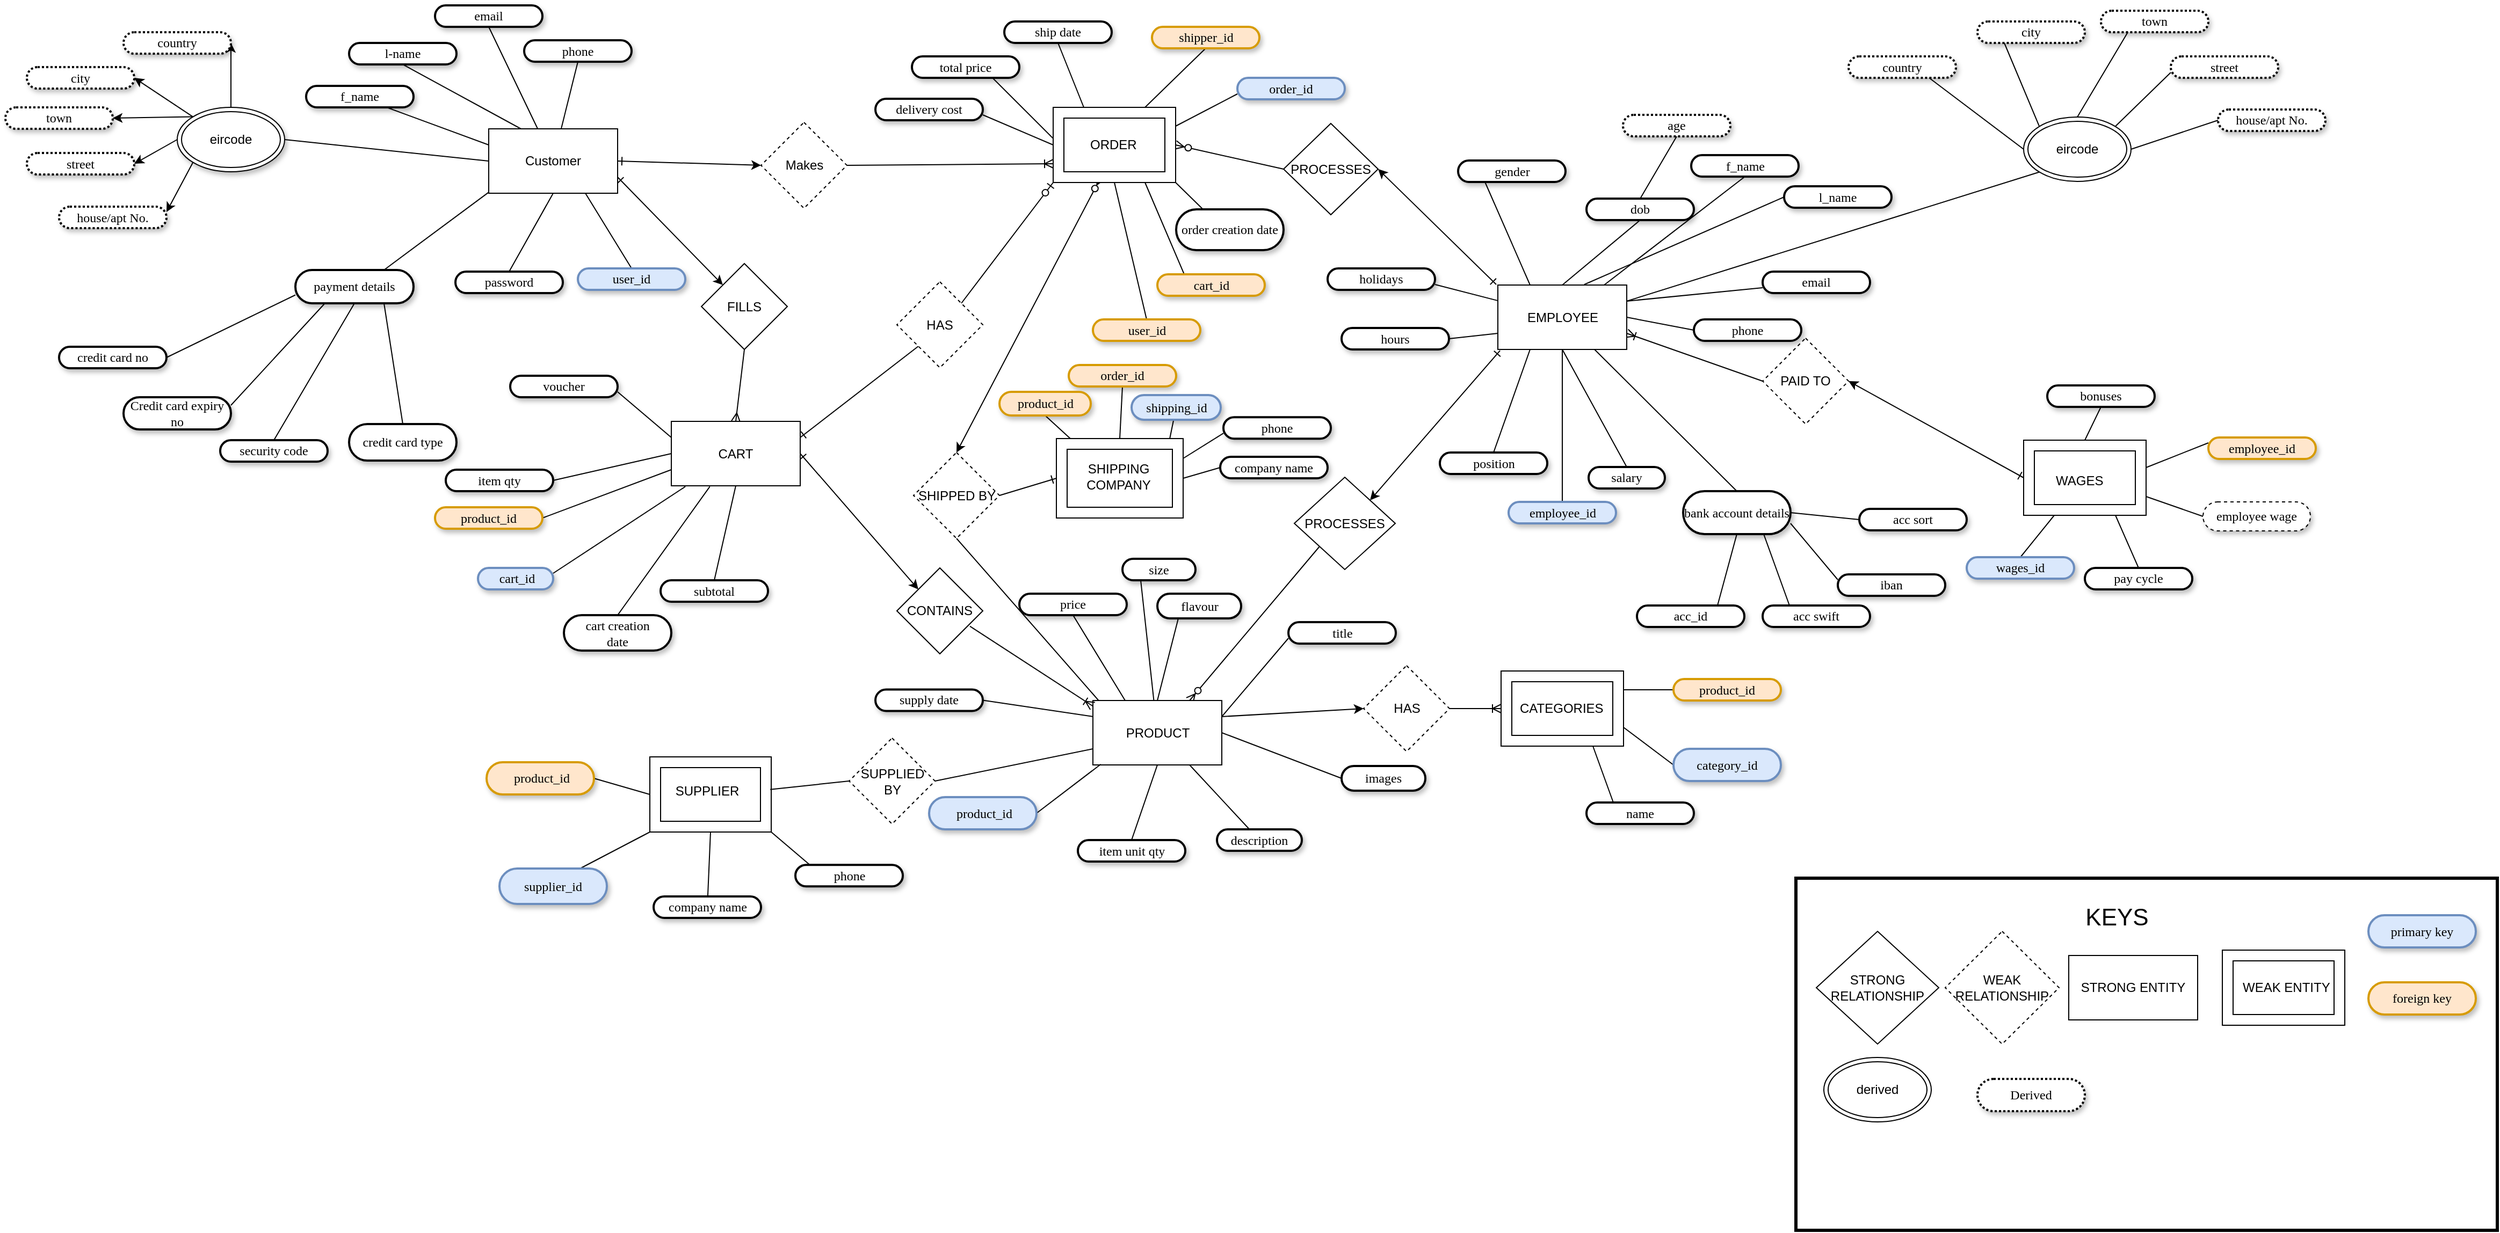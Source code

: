 <mxfile version="12.1.3" type="github" pages="1"><diagram id="H5ZcVqwOVLQch6x29UJz" name="Page-1"><mxGraphModel dx="1806" dy="763" grid="1" gridSize="10" guides="1" tooltips="1" connect="1" arrows="1" fold="1" page="1" pageScale="1" pageWidth="850" pageHeight="1100" math="0" shadow="0"><root><mxCell id="0"/><mxCell id="1" parent="0"/><mxCell id="CMPPMDgxON7yKhk_aNS9-1" value="&lt;span&gt;f_name&lt;/span&gt;" style="whiteSpace=wrap;html=1;rounded=1;shadow=1;comic=0;labelBackgroundColor=none;strokeColor=#000000;strokeWidth=2;fillColor=#FFFFFF;fontFamily=Verdana;fontSize=12;fontColor=#000000;align=center;arcSize=50;" vertex="1" parent="1"><mxGeometry x="320" y="115" width="100" height="20" as="geometry"/></mxCell><mxCell id="CMPPMDgxON7yKhk_aNS9-2" value="&lt;span&gt;l-name&lt;/span&gt;" style="whiteSpace=wrap;html=1;rounded=1;shadow=1;comic=0;labelBackgroundColor=none;strokeColor=#000000;strokeWidth=2;fillColor=#FFFFFF;fontFamily=Verdana;fontSize=12;fontColor=#000000;align=center;arcSize=50;" vertex="1" parent="1"><mxGeometry x="360" y="75" width="100" height="20" as="geometry"/></mxCell><mxCell id="CMPPMDgxON7yKhk_aNS9-3" style="edgeStyle=none;rounded=0;orthogonalLoop=1;jettySize=auto;html=1;exitX=0.75;exitY=1;exitDx=0;exitDy=0;entryX=-0.003;entryY=0.409;entryDx=0;entryDy=0;entryPerimeter=0;startArrow=none;startFill=0;endArrow=none;endFill=0;" edge="1" parent="1" source="CMPPMDgxON7yKhk_aNS9-4" target="CMPPMDgxON7yKhk_aNS9-146"><mxGeometry relative="1" as="geometry"/></mxCell><mxCell id="CMPPMDgxON7yKhk_aNS9-4" value="&lt;span&gt;total price&lt;/span&gt;" style="whiteSpace=wrap;html=1;rounded=1;shadow=1;comic=0;labelBackgroundColor=none;strokeColor=#000000;strokeWidth=2;fillColor=#FFFFFF;fontFamily=Verdana;fontSize=12;fontColor=#000000;align=center;arcSize=50;" vertex="1" parent="1"><mxGeometry x="884" y="87.5" width="100" height="20" as="geometry"/></mxCell><mxCell id="CMPPMDgxON7yKhk_aNS9-5" style="edgeStyle=none;rounded=0;orthogonalLoop=1;jettySize=auto;html=1;exitX=0.5;exitY=1;exitDx=0;exitDy=0;entryX=0;entryY=0;entryDx=28.5;entryDy=0;entryPerimeter=0;startArrow=none;startFill=0;endArrow=none;endFill=0;" edge="1" parent="1" source="CMPPMDgxON7yKhk_aNS9-6" target="CMPPMDgxON7yKhk_aNS9-146"><mxGeometry relative="1" as="geometry"/></mxCell><mxCell id="CMPPMDgxON7yKhk_aNS9-6" value="&lt;span&gt;ship date&lt;/span&gt;" style="whiteSpace=wrap;html=1;rounded=1;shadow=1;comic=0;labelBackgroundColor=none;strokeColor=#000000;strokeWidth=2;fillColor=#FFFFFF;fontFamily=Verdana;fontSize=12;fontColor=#000000;align=center;arcSize=50;" vertex="1" parent="1"><mxGeometry x="970" y="55" width="100" height="20" as="geometry"/></mxCell><mxCell id="CMPPMDgxON7yKhk_aNS9-7" style="edgeStyle=none;rounded=0;orthogonalLoop=1;jettySize=auto;html=1;exitX=0.5;exitY=1;exitDx=0;exitDy=0;entryX=0;entryY=0;entryDx=85.5;entryDy=0;entryPerimeter=0;startArrow=none;startFill=0;endArrow=none;endFill=0;" edge="1" parent="1" source="CMPPMDgxON7yKhk_aNS9-8" target="CMPPMDgxON7yKhk_aNS9-146"><mxGeometry relative="1" as="geometry"/></mxCell><mxCell id="CMPPMDgxON7yKhk_aNS9-8" value="&lt;span&gt;shipper_id&lt;/span&gt;" style="whiteSpace=wrap;html=1;rounded=1;shadow=1;comic=0;labelBackgroundColor=none;strokeColor=#d79b00;strokeWidth=2;fillColor=#ffe6cc;fontFamily=Verdana;fontSize=12;align=center;arcSize=50;" vertex="1" parent="1"><mxGeometry x="1107.5" y="60" width="100" height="20" as="geometry"/></mxCell><mxCell id="CMPPMDgxON7yKhk_aNS9-9" style="edgeStyle=none;rounded=0;orthogonalLoop=1;jettySize=auto;html=1;exitX=0.25;exitY=0;exitDx=0;exitDy=0;entryX=0;entryY=0;entryDx=85.5;entryDy=70;entryPerimeter=0;startArrow=none;startFill=0;endArrow=none;endFill=0;" edge="1" parent="1" source="CMPPMDgxON7yKhk_aNS9-10" target="CMPPMDgxON7yKhk_aNS9-146"><mxGeometry relative="1" as="geometry"/></mxCell><mxCell id="CMPPMDgxON7yKhk_aNS9-10" value="&lt;span&gt;cart_id&lt;/span&gt;" style="whiteSpace=wrap;html=1;rounded=1;shadow=1;comic=0;labelBackgroundColor=none;strokeColor=#d79b00;strokeWidth=2;fillColor=#ffe6cc;fontFamily=Verdana;fontSize=12;align=center;arcSize=50;" vertex="1" parent="1"><mxGeometry x="1112.5" y="290.5" width="100" height="20" as="geometry"/></mxCell><mxCell id="CMPPMDgxON7yKhk_aNS9-11" style="edgeStyle=none;rounded=0;orthogonalLoop=1;jettySize=auto;html=1;exitX=0.25;exitY=0;exitDx=0;exitDy=0;entryX=1;entryY=1;entryDx=0;entryDy=0;entryPerimeter=0;startArrow=none;startFill=0;endArrow=none;endFill=0;" edge="1" parent="1" source="CMPPMDgxON7yKhk_aNS9-12" target="CMPPMDgxON7yKhk_aNS9-146"><mxGeometry relative="1" as="geometry"/></mxCell><mxCell id="CMPPMDgxON7yKhk_aNS9-12" value="&lt;span&gt;order creation date&lt;/span&gt;" style="whiteSpace=wrap;html=1;rounded=1;shadow=1;comic=0;labelBackgroundColor=none;strokeColor=#000000;strokeWidth=2;fillColor=#FFFFFF;fontFamily=Verdana;fontSize=12;fontColor=#000000;align=center;arcSize=50;" vertex="1" parent="1"><mxGeometry x="1130" y="230" width="100" height="38" as="geometry"/></mxCell><mxCell id="CMPPMDgxON7yKhk_aNS9-13" style="edgeStyle=none;rounded=0;orthogonalLoop=1;jettySize=auto;html=1;exitX=0.5;exitY=0;exitDx=0;exitDy=0;entryX=0.5;entryY=1;entryDx=0;entryDy=0;entryPerimeter=0;startArrow=none;startFill=0;endArrow=none;endFill=0;" edge="1" parent="1" source="CMPPMDgxON7yKhk_aNS9-14" target="CMPPMDgxON7yKhk_aNS9-146"><mxGeometry relative="1" as="geometry"/></mxCell><mxCell id="CMPPMDgxON7yKhk_aNS9-14" value="&lt;span&gt;user_id&lt;/span&gt;" style="whiteSpace=wrap;html=1;rounded=1;shadow=1;comic=0;labelBackgroundColor=none;strokeColor=#d79b00;strokeWidth=2;fillColor=#ffe6cc;fontFamily=Verdana;fontSize=12;align=center;arcSize=50;" vertex="1" parent="1"><mxGeometry x="1052.5" y="332.5" width="100" height="20" as="geometry"/></mxCell><mxCell id="CMPPMDgxON7yKhk_aNS9-15" style="edgeStyle=none;rounded=0;orthogonalLoop=1;jettySize=auto;html=1;exitX=0;exitY=0.75;exitDx=0;exitDy=0;entryX=0;entryY=0;entryDx=114;entryDy=17.5;entryPerimeter=0;startArrow=none;startFill=0;endArrow=none;endFill=0;" edge="1" parent="1" source="CMPPMDgxON7yKhk_aNS9-16" target="CMPPMDgxON7yKhk_aNS9-146"><mxGeometry relative="1" as="geometry"/></mxCell><mxCell id="CMPPMDgxON7yKhk_aNS9-16" value="order_id" style="whiteSpace=wrap;html=1;rounded=1;shadow=1;comic=0;labelBackgroundColor=none;strokeColor=#6c8ebf;strokeWidth=2;fillColor=#dae8fc;fontFamily=Verdana;fontSize=12;align=center;arcSize=50;" vertex="1" parent="1"><mxGeometry x="1187" y="107.5" width="100" height="20" as="geometry"/></mxCell><mxCell id="CMPPMDgxON7yKhk_aNS9-17" style="edgeStyle=none;rounded=0;orthogonalLoop=1;jettySize=auto;html=1;exitX=0;exitY=0.75;exitDx=0;exitDy=0;entryX=1;entryY=0.5;entryDx=0;entryDy=0;endArrow=none;endFill=0;" edge="1" parent="1" source="CMPPMDgxON7yKhk_aNS9-199" target="CMPPMDgxON7yKhk_aNS9-42"><mxGeometry relative="1" as="geometry"><mxPoint x="290" y="320" as="sourcePoint"/></mxGeometry></mxCell><mxCell id="CMPPMDgxON7yKhk_aNS9-18" style="edgeStyle=none;rounded=0;orthogonalLoop=1;jettySize=auto;html=1;exitX=0.25;exitY=1;exitDx=0;exitDy=0;entryX=1;entryY=0.25;entryDx=0;entryDy=0;endArrow=none;endFill=0;" edge="1" parent="1" source="CMPPMDgxON7yKhk_aNS9-199" target="CMPPMDgxON7yKhk_aNS9-39"><mxGeometry relative="1" as="geometry"><mxPoint x="312.627" y="355.07" as="sourcePoint"/></mxGeometry></mxCell><mxCell id="CMPPMDgxON7yKhk_aNS9-19" style="edgeStyle=none;rounded=0;orthogonalLoop=1;jettySize=auto;html=1;exitX=0.5;exitY=1;exitDx=0;exitDy=0;entryX=0.5;entryY=0;entryDx=0;entryDy=0;endArrow=none;endFill=0;" edge="1" parent="1" source="CMPPMDgxON7yKhk_aNS9-199" target="CMPPMDgxON7yKhk_aNS9-40"><mxGeometry relative="1" as="geometry"><mxPoint x="350.5" y="355" as="sourcePoint"/></mxGeometry></mxCell><mxCell id="CMPPMDgxON7yKhk_aNS9-20" style="rounded=0;orthogonalLoop=1;jettySize=auto;html=1;exitX=0;exitY=0.5;exitDx=0;exitDy=0;entryX=1;entryY=0.5;entryDx=0;entryDy=0;endArrow=none;endFill=0;" edge="1" parent="1" source="CMPPMDgxON7yKhk_aNS9-27" target="CMPPMDgxON7yKhk_aNS9-33"><mxGeometry relative="1" as="geometry"/></mxCell><mxCell id="CMPPMDgxON7yKhk_aNS9-21" style="edgeStyle=none;rounded=0;orthogonalLoop=1;jettySize=auto;html=1;exitX=0.5;exitY=1;exitDx=0;exitDy=0;entryX=0.5;entryY=0;entryDx=0;entryDy=0;endArrow=none;endFill=0;" edge="1" parent="1" source="CMPPMDgxON7yKhk_aNS9-27" target="CMPPMDgxON7yKhk_aNS9-43"><mxGeometry relative="1" as="geometry"/></mxCell><mxCell id="CMPPMDgxON7yKhk_aNS9-22" style="edgeStyle=none;rounded=0;orthogonalLoop=1;jettySize=auto;html=1;exitX=0.75;exitY=1;exitDx=0;exitDy=0;entryX=0.5;entryY=0;entryDx=0;entryDy=0;endArrow=none;endFill=0;" edge="1" parent="1" source="CMPPMDgxON7yKhk_aNS9-27" target="CMPPMDgxON7yKhk_aNS9-44"><mxGeometry relative="1" as="geometry"/></mxCell><mxCell id="CMPPMDgxON7yKhk_aNS9-23" style="edgeStyle=none;rounded=0;orthogonalLoop=1;jettySize=auto;html=1;exitX=1;exitY=0.5;exitDx=0;exitDy=0;entryX=0;entryY=0.5;entryDx=0;entryDy=0;endArrow=classic;endFill=1;startArrow=ERone;startFill=0;" edge="1" parent="1" source="CMPPMDgxON7yKhk_aNS9-27" target="CMPPMDgxON7yKhk_aNS9-87"><mxGeometry relative="1" as="geometry"/></mxCell><mxCell id="CMPPMDgxON7yKhk_aNS9-24" style="edgeStyle=none;rounded=0;orthogonalLoop=1;jettySize=auto;html=1;exitX=1;exitY=0.75;exitDx=0;exitDy=0;entryX=0;entryY=0;entryDx=0;entryDy=0;endArrow=classic;endFill=1;startArrow=ERone;startFill=0;" edge="1" parent="1" source="CMPPMDgxON7yKhk_aNS9-27" target="CMPPMDgxON7yKhk_aNS9-89"><mxGeometry relative="1" as="geometry"/></mxCell><mxCell id="CMPPMDgxON7yKhk_aNS9-25" style="edgeStyle=none;rounded=0;orthogonalLoop=1;jettySize=auto;html=1;exitX=0;exitY=0.25;exitDx=0;exitDy=0;entryX=0.75;entryY=1;entryDx=0;entryDy=0;startArrow=none;startFill=0;endArrow=none;endFill=0;" edge="1" parent="1" source="CMPPMDgxON7yKhk_aNS9-27" target="CMPPMDgxON7yKhk_aNS9-1"><mxGeometry relative="1" as="geometry"/></mxCell><mxCell id="CMPPMDgxON7yKhk_aNS9-26" style="edgeStyle=none;rounded=0;orthogonalLoop=1;jettySize=auto;html=1;exitX=0.25;exitY=0;exitDx=0;exitDy=0;entryX=0.5;entryY=1;entryDx=0;entryDy=0;startArrow=none;startFill=0;endArrow=none;endFill=0;" edge="1" parent="1" source="CMPPMDgxON7yKhk_aNS9-27" target="CMPPMDgxON7yKhk_aNS9-2"><mxGeometry relative="1" as="geometry"/></mxCell><mxCell id="CMPPMDgxON7yKhk_aNS9-27" value="Customer" style="rounded=0;whiteSpace=wrap;html=1;" vertex="1" parent="1"><mxGeometry x="490" y="155" width="120" height="60" as="geometry"/></mxCell><mxCell id="CMPPMDgxON7yKhk_aNS9-28" style="rounded=0;orthogonalLoop=1;jettySize=auto;html=1;exitX=0;exitY=0.5;exitDx=0;exitDy=0;entryX=1;entryY=0.5;entryDx=0;entryDy=0;" edge="1" parent="1" source="CMPPMDgxON7yKhk_aNS9-33" target="CMPPMDgxON7yKhk_aNS9-37"><mxGeometry relative="1" as="geometry"/></mxCell><mxCell id="CMPPMDgxON7yKhk_aNS9-29" style="rounded=0;orthogonalLoop=1;jettySize=auto;html=1;exitX=0;exitY=0;exitDx=0;exitDy=0;entryX=1;entryY=0.5;entryDx=0;entryDy=0;" edge="1" parent="1" source="CMPPMDgxON7yKhk_aNS9-33" target="CMPPMDgxON7yKhk_aNS9-36"><mxGeometry relative="1" as="geometry"/></mxCell><mxCell id="CMPPMDgxON7yKhk_aNS9-30" style="rounded=0;orthogonalLoop=1;jettySize=auto;html=1;exitX=0;exitY=0;exitDx=0;exitDy=0;entryX=1;entryY=0.5;entryDx=0;entryDy=0;" edge="1" parent="1" source="CMPPMDgxON7yKhk_aNS9-33" target="CMPPMDgxON7yKhk_aNS9-38"><mxGeometry relative="1" as="geometry"/></mxCell><mxCell id="CMPPMDgxON7yKhk_aNS9-31" style="rounded=0;orthogonalLoop=1;jettySize=auto;html=1;exitX=0.5;exitY=0;exitDx=0;exitDy=0;entryX=1;entryY=0.5;entryDx=0;entryDy=0;" edge="1" parent="1" source="CMPPMDgxON7yKhk_aNS9-33" target="CMPPMDgxON7yKhk_aNS9-34"><mxGeometry relative="1" as="geometry"/></mxCell><mxCell id="CMPPMDgxON7yKhk_aNS9-32" style="rounded=0;orthogonalLoop=1;jettySize=auto;html=1;exitX=0;exitY=1;exitDx=0;exitDy=0;entryX=1;entryY=0.25;entryDx=0;entryDy=0;" edge="1" parent="1" source="CMPPMDgxON7yKhk_aNS9-33" target="CMPPMDgxON7yKhk_aNS9-35"><mxGeometry relative="1" as="geometry"/></mxCell><mxCell id="CMPPMDgxON7yKhk_aNS9-33" value="eircode" style="ellipse;shape=doubleEllipse;whiteSpace=wrap;html=1;shadow=1;comic=0;strokeWidth=1;" vertex="1" parent="1"><mxGeometry x="200" y="135" width="100" height="60" as="geometry"/></mxCell><mxCell id="CMPPMDgxON7yKhk_aNS9-34" value="&lt;span&gt;country&lt;/span&gt;" style="whiteSpace=wrap;html=1;rounded=1;shadow=1;comic=0;labelBackgroundColor=none;strokeColor=#000000;strokeWidth=2;fillColor=#FFFFFF;fontFamily=Verdana;fontSize=12;fontColor=#000000;align=center;arcSize=50;dashed=1;dashPattern=1 1;" vertex="1" parent="1"><mxGeometry x="150" y="65" width="100" height="20" as="geometry"/></mxCell><mxCell id="CMPPMDgxON7yKhk_aNS9-35" value="&lt;span&gt;house/apt No.&lt;/span&gt;" style="whiteSpace=wrap;html=1;rounded=1;shadow=1;comic=0;labelBackgroundColor=none;strokeColor=#000000;strokeWidth=2;fillColor=#FFFFFF;fontFamily=Verdana;fontSize=12;fontColor=#000000;align=center;arcSize=50;dashed=1;dashPattern=1 1;" vertex="1" parent="1"><mxGeometry x="90" y="227.5" width="100" height="20" as="geometry"/></mxCell><mxCell id="CMPPMDgxON7yKhk_aNS9-36" value="town" style="whiteSpace=wrap;html=1;rounded=1;shadow=1;comic=0;labelBackgroundColor=none;strokeColor=#000000;strokeWidth=2;fillColor=#FFFFFF;fontFamily=Verdana;fontSize=12;fontColor=#000000;align=center;arcSize=50;dashed=1;dashPattern=1 1;" vertex="1" parent="1"><mxGeometry x="40" y="135" width="100" height="20" as="geometry"/></mxCell><mxCell id="CMPPMDgxON7yKhk_aNS9-37" value="&lt;span&gt;street&lt;/span&gt;" style="whiteSpace=wrap;html=1;rounded=1;shadow=1;comic=0;labelBackgroundColor=none;strokeColor=#000000;strokeWidth=2;fillColor=#FFFFFF;fontFamily=Verdana;fontSize=12;fontColor=#000000;align=center;arcSize=50;dashed=1;dashPattern=1 1;" vertex="1" parent="1"><mxGeometry x="60" y="177.5" width="100" height="20" as="geometry"/></mxCell><mxCell id="CMPPMDgxON7yKhk_aNS9-38" value="&lt;span&gt;city&lt;/span&gt;" style="whiteSpace=wrap;html=1;rounded=1;shadow=1;comic=0;labelBackgroundColor=none;strokeColor=#000000;strokeWidth=2;fillColor=#FFFFFF;fontFamily=Verdana;fontSize=12;fontColor=#000000;align=center;arcSize=50;dashed=1;dashPattern=1 1;" vertex="1" parent="1"><mxGeometry x="60" y="97.5" width="100" height="20" as="geometry"/></mxCell><mxCell id="CMPPMDgxON7yKhk_aNS9-39" value="&lt;span&gt;Credit card expiry no&lt;/span&gt;" style="whiteSpace=wrap;html=1;rounded=1;shadow=1;comic=0;labelBackgroundColor=none;strokeColor=#000000;strokeWidth=2;fillColor=#FFFFFF;fontFamily=Verdana;fontSize=12;fontColor=#000000;align=center;arcSize=50;" vertex="1" parent="1"><mxGeometry x="150" y="405" width="100" height="30" as="geometry"/></mxCell><mxCell id="CMPPMDgxON7yKhk_aNS9-40" value="security code" style="whiteSpace=wrap;html=1;rounded=1;shadow=1;comic=0;labelBackgroundColor=none;strokeColor=#000000;strokeWidth=2;fillColor=#FFFFFF;fontFamily=Verdana;fontSize=12;fontColor=#000000;align=center;arcSize=50;" vertex="1" parent="1"><mxGeometry x="240" y="445" width="100" height="20" as="geometry"/></mxCell><mxCell id="CMPPMDgxON7yKhk_aNS9-41" value="&lt;span&gt;credit card type&lt;/span&gt;" style="whiteSpace=wrap;html=1;rounded=1;shadow=1;comic=0;labelBackgroundColor=none;strokeColor=#000000;strokeWidth=2;fillColor=#FFFFFF;fontFamily=Verdana;fontSize=12;fontColor=#000000;align=center;arcSize=50;" vertex="1" parent="1"><mxGeometry x="360" y="430" width="100" height="34" as="geometry"/></mxCell><mxCell id="CMPPMDgxON7yKhk_aNS9-42" value="&lt;span&gt;credit card no&lt;/span&gt;" style="whiteSpace=wrap;html=1;rounded=1;shadow=1;comic=0;labelBackgroundColor=none;strokeColor=#000000;strokeWidth=2;fillColor=#FFFFFF;fontFamily=Verdana;fontSize=12;fontColor=#000000;align=center;arcSize=50;" vertex="1" parent="1"><mxGeometry x="90" y="358" width="100" height="20" as="geometry"/></mxCell><mxCell id="CMPPMDgxON7yKhk_aNS9-43" value="&lt;span&gt;password&lt;/span&gt;" style="whiteSpace=wrap;html=1;rounded=1;shadow=1;comic=0;labelBackgroundColor=none;strokeColor=#000000;strokeWidth=2;fillColor=#FFFFFF;fontFamily=Verdana;fontSize=12;fontColor=#000000;align=center;arcSize=50;" vertex="1" parent="1"><mxGeometry x="459" y="288" width="100" height="20" as="geometry"/></mxCell><mxCell id="CMPPMDgxON7yKhk_aNS9-44" value="&lt;span&gt;user_id&lt;/span&gt;" style="whiteSpace=wrap;html=1;rounded=1;shadow=1;comic=0;labelBackgroundColor=none;strokeColor=#6c8ebf;strokeWidth=2;fillColor=#dae8fc;fontFamily=Verdana;fontSize=12;align=center;arcSize=50;" vertex="1" parent="1"><mxGeometry x="573" y="285" width="100" height="20" as="geometry"/></mxCell><mxCell id="CMPPMDgxON7yKhk_aNS9-45" style="edgeStyle=none;rounded=0;orthogonalLoop=1;jettySize=auto;html=1;entryX=0.5;entryY=1;entryDx=0;entryDy=0;startArrow=none;startFill=0;endArrow=none;endFill=0;exitX=0.119;exitY=0.013;exitDx=0;exitDy=0;exitPerimeter=0;" edge="1" parent="1" source="CMPPMDgxON7yKhk_aNS9-179" target="CMPPMDgxON7yKhk_aNS9-50"><mxGeometry relative="1" as="geometry"><mxPoint x="1010.5" y="435.5" as="sourcePoint"/></mxGeometry></mxCell><mxCell id="CMPPMDgxON7yKhk_aNS9-46" style="edgeStyle=none;rounded=0;orthogonalLoop=1;jettySize=auto;html=1;exitX=0.5;exitY=0;exitDx=0;exitDy=0;entryX=0.5;entryY=1;entryDx=0;entryDy=0;startArrow=none;startFill=0;endArrow=none;endFill=0;exitPerimeter=0;" edge="1" parent="1" source="CMPPMDgxON7yKhk_aNS9-179" target="CMPPMDgxON7yKhk_aNS9-48"><mxGeometry relative="1" as="geometry"><mxPoint x="1071.5" y="424" as="sourcePoint"/></mxGeometry></mxCell><mxCell id="CMPPMDgxON7yKhk_aNS9-47" value="" style="edgeStyle=none;rounded=0;orthogonalLoop=1;jettySize=auto;html=1;startArrow=none;startFill=0;endArrow=none;endFill=0;exitX=0.895;exitY=-0.003;exitDx=0;exitDy=0;exitPerimeter=0;" edge="1" parent="1" source="CMPPMDgxON7yKhk_aNS9-179" target="CMPPMDgxON7yKhk_aNS9-49"><mxGeometry relative="1" as="geometry"/></mxCell><mxCell id="CMPPMDgxON7yKhk_aNS9-48" value="&lt;span&gt;order_id&lt;/span&gt;" style="whiteSpace=wrap;html=1;rounded=1;shadow=1;comic=0;labelBackgroundColor=none;strokeColor=#d79b00;strokeWidth=2;fillColor=#ffe6cc;fontFamily=Verdana;fontSize=12;align=center;arcSize=50;" vertex="1" parent="1"><mxGeometry x="1030" y="375" width="100" height="20" as="geometry"/></mxCell><mxCell id="CMPPMDgxON7yKhk_aNS9-49" value="&lt;span&gt;shipping_id&lt;/span&gt;" style="whiteSpace=wrap;html=1;rounded=1;shadow=1;comic=0;labelBackgroundColor=none;strokeColor=#6c8ebf;strokeWidth=2;fillColor=#dae8fc;fontFamily=Verdana;fontSize=12;align=center;arcSize=50;" vertex="1" parent="1"><mxGeometry x="1088.5" y="403" width="83" height="23" as="geometry"/></mxCell><mxCell id="CMPPMDgxON7yKhk_aNS9-50" value="&lt;span&gt;product_id&lt;/span&gt;" style="whiteSpace=wrap;html=1;rounded=1;shadow=1;comic=0;labelBackgroundColor=none;strokeColor=#d79b00;strokeWidth=2;fillColor=#ffe6cc;fontFamily=Verdana;fontSize=12;align=center;arcSize=50;" vertex="1" parent="1"><mxGeometry x="965.5" y="400" width="85" height="22" as="geometry"/></mxCell><mxCell id="CMPPMDgxON7yKhk_aNS9-51" style="edgeStyle=none;rounded=0;orthogonalLoop=1;jettySize=auto;html=1;exitX=1;exitY=0.5;exitDx=0;exitDy=0;entryX=0;entryY=0.5;entryDx=0;entryDy=0;startArrow=none;startFill=0;endArrow=ERone;endFill=0;entryPerimeter=0;" edge="1" parent="1" source="CMPPMDgxON7yKhk_aNS9-53" target="CMPPMDgxON7yKhk_aNS9-179"><mxGeometry relative="1" as="geometry"><mxPoint x="1011.5" y="464" as="targetPoint"/></mxGeometry></mxCell><mxCell id="CMPPMDgxON7yKhk_aNS9-52" style="edgeStyle=none;rounded=0;orthogonalLoop=1;jettySize=auto;html=1;exitX=0.5;exitY=1;exitDx=0;exitDy=0;entryX=0.063;entryY=0.042;entryDx=0;entryDy=0;entryPerimeter=0;startArrow=none;startFill=0;endArrow=none;endFill=0;" edge="1" parent="1" source="CMPPMDgxON7yKhk_aNS9-53" target="CMPPMDgxON7yKhk_aNS9-109"><mxGeometry relative="1" as="geometry"/></mxCell><mxCell id="CMPPMDgxON7yKhk_aNS9-53" value="SHIPPED BY" style="rhombus;whiteSpace=wrap;html=1;dashed=1;" vertex="1" parent="1"><mxGeometry x="885.5" y="456.5" width="80" height="80" as="geometry"/></mxCell><mxCell id="CMPPMDgxON7yKhk_aNS9-54" style="edgeStyle=none;rounded=0;orthogonalLoop=1;jettySize=auto;html=1;exitX=0.017;exitY=1.017;exitDx=0;exitDy=0;entryX=1;entryY=0;entryDx=0;entryDy=0;startArrow=ERone;startFill=0;endArrow=classic;endFill=1;exitPerimeter=0;" edge="1" parent="1" source="CMPPMDgxON7yKhk_aNS9-143" target="CMPPMDgxON7yKhk_aNS9-126"><mxGeometry relative="1" as="geometry"><mxPoint x="1528.574" y="303.284" as="sourcePoint"/></mxGeometry></mxCell><mxCell id="CMPPMDgxON7yKhk_aNS9-55" value="&lt;span&gt;gender&lt;/span&gt;" style="whiteSpace=wrap;html=1;rounded=1;shadow=1;comic=0;labelBackgroundColor=none;strokeColor=#000000;strokeWidth=2;fillColor=#FFFFFF;fontFamily=Verdana;fontSize=12;fontColor=#000000;align=center;arcSize=50;" vertex="1" parent="1"><mxGeometry x="1392.5" y="184.5" width="100" height="20" as="geometry"/></mxCell><mxCell id="CMPPMDgxON7yKhk_aNS9-56" value="&lt;span&gt;dob&lt;/span&gt;" style="whiteSpace=wrap;html=1;rounded=1;shadow=1;comic=0;labelBackgroundColor=none;strokeColor=#000000;strokeWidth=2;fillColor=#FFFFFF;fontFamily=Verdana;fontSize=12;fontColor=#000000;align=center;arcSize=50;" vertex="1" parent="1"><mxGeometry x="1512" y="220" width="100" height="20" as="geometry"/></mxCell><mxCell id="CMPPMDgxON7yKhk_aNS9-57" value="&lt;span&gt;age&lt;/span&gt;" style="whiteSpace=wrap;html=1;rounded=1;shadow=1;comic=0;labelBackgroundColor=none;strokeColor=#000000;strokeWidth=2;fillColor=#FFFFFF;fontFamily=Verdana;fontSize=12;fontColor=#000000;align=center;arcSize=50;dashed=1;dashPattern=1 1;" vertex="1" parent="1"><mxGeometry x="1546" y="142" width="100" height="20" as="geometry"/></mxCell><mxCell id="CMPPMDgxON7yKhk_aNS9-58" style="edgeStyle=none;rounded=0;orthogonalLoop=1;jettySize=auto;html=1;exitX=0.5;exitY=1;exitDx=0;exitDy=0;startArrow=none;startFill=0;endArrow=none;endFill=0;" edge="1" parent="1" source="CMPPMDgxON7yKhk_aNS9-59" target="CMPPMDgxON7yKhk_aNS9-143"><mxGeometry relative="1" as="geometry"/></mxCell><mxCell id="CMPPMDgxON7yKhk_aNS9-59" value="&lt;span&gt;f_name&lt;/span&gt;" style="whiteSpace=wrap;html=1;rounded=1;shadow=1;comic=0;labelBackgroundColor=none;strokeColor=#000000;strokeWidth=2;fillColor=#FFFFFF;fontFamily=Verdana;fontSize=12;fontColor=#000000;align=center;arcSize=50;" vertex="1" parent="1"><mxGeometry x="1609.5" y="179.5" width="100" height="20" as="geometry"/></mxCell><mxCell id="CMPPMDgxON7yKhk_aNS9-60" style="edgeStyle=none;rounded=0;orthogonalLoop=1;jettySize=auto;html=1;exitX=0;exitY=0.5;exitDx=0;exitDy=0;entryX=0.671;entryY=-0.008;entryDx=0;entryDy=0;entryPerimeter=0;startArrow=none;startFill=0;endArrow=none;endFill=0;" edge="1" parent="1" source="CMPPMDgxON7yKhk_aNS9-61" target="CMPPMDgxON7yKhk_aNS9-143"><mxGeometry relative="1" as="geometry"/></mxCell><mxCell id="CMPPMDgxON7yKhk_aNS9-61" value="l_name" style="whiteSpace=wrap;html=1;rounded=1;shadow=1;comic=0;labelBackgroundColor=none;strokeColor=#000000;strokeWidth=2;fillColor=#FFFFFF;fontFamily=Verdana;fontSize=12;fontColor=#000000;align=center;arcSize=50;" vertex="1" parent="1"><mxGeometry x="1696" y="208.5" width="100" height="20" as="geometry"/></mxCell><mxCell id="CMPPMDgxON7yKhk_aNS9-62" style="edgeStyle=none;rounded=0;orthogonalLoop=1;jettySize=auto;html=1;exitX=1;exitY=0;exitDx=0;exitDy=0;entryX=0;entryY=0.75;entryDx=0;entryDy=0;startArrow=none;startFill=0;endArrow=none;endFill=0;" edge="1" parent="1" source="CMPPMDgxON7yKhk_aNS9-63" target="CMPPMDgxON7yKhk_aNS9-156"><mxGeometry relative="1" as="geometry"/></mxCell><mxCell id="CMPPMDgxON7yKhk_aNS9-63" value="eircode" style="ellipse;shape=doubleEllipse;whiteSpace=wrap;html=1;" vertex="1" parent="1"><mxGeometry x="1919" y="144" width="100" height="60" as="geometry"/></mxCell><mxCell id="CMPPMDgxON7yKhk_aNS9-64" style="edgeStyle=none;rounded=0;orthogonalLoop=1;jettySize=auto;html=1;exitX=0.75;exitY=0;exitDx=0;exitDy=0;startArrow=none;startFill=0;endArrow=none;endFill=0;entryX=0.5;entryY=1;entryDx=0;entryDy=0;" edge="1" parent="1" source="CMPPMDgxON7yKhk_aNS9-65" target="CMPPMDgxON7yKhk_aNS9-202"><mxGeometry relative="1" as="geometry"><mxPoint x="1647.5" y="558" as="targetPoint"/></mxGeometry></mxCell><mxCell id="CMPPMDgxON7yKhk_aNS9-65" value="&lt;span&gt;acc_id&lt;/span&gt;" style="whiteSpace=wrap;html=1;rounded=1;shadow=1;comic=0;labelBackgroundColor=none;strokeColor=#000000;strokeWidth=2;fillColor=#FFFFFF;fontFamily=Verdana;fontSize=12;fontColor=#000000;align=center;arcSize=50;" vertex="1" parent="1"><mxGeometry x="1559" y="599" width="100" height="20" as="geometry"/></mxCell><mxCell id="CMPPMDgxON7yKhk_aNS9-66" style="edgeStyle=none;rounded=0;orthogonalLoop=1;jettySize=auto;html=1;exitX=0.25;exitY=0;exitDx=0;exitDy=0;entryX=0.75;entryY=1;entryDx=0;entryDy=0;startArrow=none;startFill=0;endArrow=none;endFill=0;" edge="1" parent="1" source="CMPPMDgxON7yKhk_aNS9-67" target="CMPPMDgxON7yKhk_aNS9-202"><mxGeometry relative="1" as="geometry"><mxPoint x="1696.44" y="557.58" as="targetPoint"/></mxGeometry></mxCell><mxCell id="CMPPMDgxON7yKhk_aNS9-67" value="&lt;span&gt;acc swift&lt;/span&gt;" style="whiteSpace=wrap;html=1;rounded=1;shadow=1;comic=0;labelBackgroundColor=none;strokeColor=#000000;strokeWidth=2;fillColor=#FFFFFF;fontFamily=Verdana;fontSize=12;fontColor=#000000;align=center;arcSize=50;" vertex="1" parent="1"><mxGeometry x="1676" y="599" width="100" height="20" as="geometry"/></mxCell><mxCell id="CMPPMDgxON7yKhk_aNS9-68" style="edgeStyle=none;rounded=0;orthogonalLoop=1;jettySize=auto;html=1;exitX=0;exitY=0.25;exitDx=0;exitDy=0;startArrow=none;startFill=0;endArrow=none;endFill=0;entryX=1;entryY=0.75;entryDx=0;entryDy=0;" edge="1" parent="1" source="CMPPMDgxON7yKhk_aNS9-69" target="CMPPMDgxON7yKhk_aNS9-202"><mxGeometry relative="1" as="geometry"><mxPoint x="1704.5" y="558" as="targetPoint"/></mxGeometry></mxCell><mxCell id="CMPPMDgxON7yKhk_aNS9-69" value="&lt;span&gt;iban&lt;/span&gt;" style="whiteSpace=wrap;html=1;rounded=1;shadow=1;comic=0;labelBackgroundColor=none;strokeColor=#000000;strokeWidth=2;fillColor=#FFFFFF;fontFamily=Verdana;fontSize=12;fontColor=#000000;align=center;arcSize=50;" vertex="1" parent="1"><mxGeometry x="1746" y="570" width="100" height="20" as="geometry"/></mxCell><mxCell id="CMPPMDgxON7yKhk_aNS9-70" style="edgeStyle=none;rounded=0;orthogonalLoop=1;jettySize=auto;html=1;exitX=0;exitY=0.5;exitDx=0;exitDy=0;entryX=1;entryY=0.5;entryDx=0;entryDy=0;startArrow=none;startFill=0;endArrow=none;endFill=0;" edge="1" parent="1" source="CMPPMDgxON7yKhk_aNS9-71" target="CMPPMDgxON7yKhk_aNS9-202"><mxGeometry relative="1" as="geometry"><mxPoint x="1740" y="505.5" as="targetPoint"/></mxGeometry></mxCell><mxCell id="CMPPMDgxON7yKhk_aNS9-71" value="&lt;span&gt;acc sort&lt;/span&gt;" style="whiteSpace=wrap;html=1;rounded=1;shadow=1;comic=0;labelBackgroundColor=none;strokeColor=#000000;strokeWidth=2;fillColor=#FFFFFF;fontFamily=Verdana;fontSize=12;fontColor=#000000;align=center;arcSize=50;" vertex="1" parent="1"><mxGeometry x="1766" y="509" width="100" height="20" as="geometry"/></mxCell><mxCell id="CMPPMDgxON7yKhk_aNS9-72" style="edgeStyle=none;rounded=0;orthogonalLoop=1;jettySize=auto;html=1;exitX=0;exitY=0.75;exitDx=0;exitDy=0;entryX=1;entryY=0.25;entryDx=0;entryDy=0;endArrow=none;endFill=0;" edge="1" parent="1" source="CMPPMDgxON7yKhk_aNS9-73" target="CMPPMDgxON7yKhk_aNS9-143"><mxGeometry relative="1" as="geometry"/></mxCell><mxCell id="CMPPMDgxON7yKhk_aNS9-73" value="&lt;span&gt;email&lt;/span&gt;" style="whiteSpace=wrap;html=1;rounded=1;shadow=1;comic=0;labelBackgroundColor=none;strokeColor=#000000;strokeWidth=2;fillColor=#FFFFFF;fontFamily=Verdana;fontSize=12;fontColor=#000000;align=center;arcSize=50;" vertex="1" parent="1"><mxGeometry x="1676" y="288" width="100" height="20" as="geometry"/></mxCell><mxCell id="CMPPMDgxON7yKhk_aNS9-74" style="edgeStyle=none;rounded=0;orthogonalLoop=1;jettySize=auto;html=1;exitX=0;exitY=0.5;exitDx=0;exitDy=0;entryX=1;entryY=0.5;entryDx=0;entryDy=0;endArrow=none;endFill=0;" edge="1" parent="1" source="CMPPMDgxON7yKhk_aNS9-75" target="CMPPMDgxON7yKhk_aNS9-143"><mxGeometry relative="1" as="geometry"/></mxCell><mxCell id="CMPPMDgxON7yKhk_aNS9-75" value="&lt;span&gt;phone&lt;/span&gt;" style="whiteSpace=wrap;html=1;rounded=1;shadow=1;comic=0;labelBackgroundColor=none;strokeColor=#000000;strokeWidth=2;fillColor=#FFFFFF;fontFamily=Verdana;fontSize=12;fontColor=#000000;align=center;arcSize=50;" vertex="1" parent="1"><mxGeometry x="1612" y="332.5" width="100" height="20" as="geometry"/></mxCell><mxCell id="CMPPMDgxON7yKhk_aNS9-76" style="edgeStyle=none;rounded=0;orthogonalLoop=1;jettySize=auto;html=1;exitX=1;exitY=0.5;exitDx=0;exitDy=0;entryX=0;entryY=0.5;entryDx=0;entryDy=0;entryPerimeter=0;startArrow=classic;startFill=1;endArrow=ERone;endFill=0;" edge="1" parent="1" source="CMPPMDgxON7yKhk_aNS9-77" target="CMPPMDgxON7yKhk_aNS9-166"><mxGeometry relative="1" as="geometry"/></mxCell><mxCell id="CMPPMDgxON7yKhk_aNS9-77" value="PAID TO" style="rhombus;whiteSpace=wrap;html=1;dashed=1;" vertex="1" parent="1"><mxGeometry x="1676" y="350" width="80" height="80" as="geometry"/></mxCell><mxCell id="CMPPMDgxON7yKhk_aNS9-78" style="edgeStyle=none;rounded=0;orthogonalLoop=1;jettySize=auto;html=1;exitX=0.5;exitY=0;exitDx=0;exitDy=0;entryX=0;entryY=0;entryDx=85.5;entryDy=70;entryPerimeter=0;startArrow=none;startFill=0;endArrow=none;endFill=0;" edge="1" parent="1" source="CMPPMDgxON7yKhk_aNS9-79" target="CMPPMDgxON7yKhk_aNS9-166"><mxGeometry relative="1" as="geometry"/></mxCell><mxCell id="CMPPMDgxON7yKhk_aNS9-79" value="&lt;span&gt;pay cycle&lt;/span&gt;" style="whiteSpace=wrap;html=1;rounded=1;shadow=1;comic=0;labelBackgroundColor=none;strokeColor=#000000;strokeWidth=2;fillColor=#FFFFFF;fontFamily=Verdana;fontSize=12;fontColor=#000000;align=center;arcSize=50;" vertex="1" parent="1"><mxGeometry x="1976" y="564" width="100" height="20" as="geometry"/></mxCell><mxCell id="CMPPMDgxON7yKhk_aNS9-80" style="edgeStyle=none;rounded=0;orthogonalLoop=1;jettySize=auto;html=1;exitX=0.5;exitY=0;exitDx=0;exitDy=0;entryX=0;entryY=0;entryDx=28.5;entryDy=70;entryPerimeter=0;startArrow=none;startFill=0;endArrow=none;endFill=0;" edge="1" parent="1" source="CMPPMDgxON7yKhk_aNS9-81" target="CMPPMDgxON7yKhk_aNS9-166"><mxGeometry relative="1" as="geometry"/></mxCell><mxCell id="CMPPMDgxON7yKhk_aNS9-81" value="&lt;span&gt;wages_id&lt;/span&gt;" style="whiteSpace=wrap;html=1;rounded=1;shadow=1;comic=0;labelBackgroundColor=none;strokeColor=#6c8ebf;strokeWidth=2;fillColor=#dae8fc;fontFamily=Verdana;fontSize=12;align=center;arcSize=50;" vertex="1" parent="1"><mxGeometry x="1866" y="554" width="100" height="20" as="geometry"/></mxCell><mxCell id="CMPPMDgxON7yKhk_aNS9-82" style="edgeStyle=none;rounded=0;orthogonalLoop=1;jettySize=auto;html=1;exitX=0;exitY=0.25;exitDx=0;exitDy=0;entryX=1;entryY=0.364;entryDx=0;entryDy=0;entryPerimeter=0;startArrow=none;startFill=0;endArrow=none;endFill=0;" edge="1" parent="1" source="CMPPMDgxON7yKhk_aNS9-83" target="CMPPMDgxON7yKhk_aNS9-166"><mxGeometry relative="1" as="geometry"/></mxCell><mxCell id="CMPPMDgxON7yKhk_aNS9-83" value="&lt;span&gt;employee_id&lt;/span&gt;" style="whiteSpace=wrap;html=1;rounded=1;shadow=1;comic=0;labelBackgroundColor=none;strokeColor=#d79b00;strokeWidth=2;fillColor=#ffe6cc;fontFamily=Verdana;fontSize=12;align=center;arcSize=50;" vertex="1" parent="1"><mxGeometry x="2091" y="442.5" width="100" height="20" as="geometry"/></mxCell><mxCell id="CMPPMDgxON7yKhk_aNS9-84" style="edgeStyle=none;rounded=0;orthogonalLoop=1;jettySize=auto;html=1;exitX=0;exitY=0.5;exitDx=0;exitDy=0;entryX=0;entryY=0;entryDx=114;entryDy=52.5;entryPerimeter=0;startArrow=none;startFill=0;endArrow=none;endFill=0;" edge="1" parent="1" source="CMPPMDgxON7yKhk_aNS9-85" target="CMPPMDgxON7yKhk_aNS9-166"><mxGeometry relative="1" as="geometry"/></mxCell><mxCell id="CMPPMDgxON7yKhk_aNS9-85" value="&lt;span&gt;employee wage&lt;/span&gt;" style="whiteSpace=wrap;html=1;rounded=1;shadow=1;comic=0;labelBackgroundColor=none;strokeColor=#000000;strokeWidth=1;fillColor=#FFFFFF;fontFamily=Verdana;fontSize=12;fontColor=#000000;align=center;arcSize=50;dashed=1;" vertex="1" parent="1"><mxGeometry x="2086" y="502.5" width="100" height="27" as="geometry"/></mxCell><mxCell id="CMPPMDgxON7yKhk_aNS9-86" style="edgeStyle=none;rounded=0;orthogonalLoop=1;jettySize=auto;html=1;exitX=1;exitY=0.5;exitDx=0;exitDy=0;endArrow=ERoneToMany;endFill=0;entryX=0;entryY=0;entryDx=0;entryDy=52.5;entryPerimeter=0;" edge="1" parent="1" source="CMPPMDgxON7yKhk_aNS9-87" target="CMPPMDgxON7yKhk_aNS9-146"><mxGeometry relative="1" as="geometry"><mxPoint x="1012" y="170" as="targetPoint"/></mxGeometry></mxCell><mxCell id="CMPPMDgxON7yKhk_aNS9-87" value="Makes" style="rhombus;whiteSpace=wrap;html=1;dashed=1;" vertex="1" parent="1"><mxGeometry x="743.5" y="149" width="80" height="80" as="geometry"/></mxCell><mxCell id="CMPPMDgxON7yKhk_aNS9-88" style="edgeStyle=none;rounded=0;orthogonalLoop=1;jettySize=auto;html=1;exitX=0.5;exitY=1;exitDx=0;exitDy=0;entryX=0.5;entryY=0;entryDx=0;entryDy=0;endArrow=ERmany;endFill=0;" edge="1" parent="1" source="CMPPMDgxON7yKhk_aNS9-89" target="CMPPMDgxON7yKhk_aNS9-93"><mxGeometry relative="1" as="geometry"/></mxCell><mxCell id="CMPPMDgxON7yKhk_aNS9-89" value="FILLS" style="rhombus;whiteSpace=wrap;html=1;" vertex="1" parent="1"><mxGeometry x="688" y="280.5" width="80" height="80" as="geometry"/></mxCell><mxCell id="CMPPMDgxON7yKhk_aNS9-90" style="edgeStyle=none;rounded=0;orthogonalLoop=1;jettySize=auto;html=1;exitX=0;exitY=0.5;exitDx=0;exitDy=0;entryX=1;entryY=0.5;entryDx=0;entryDy=0;endArrow=none;endFill=0;" edge="1" parent="1" source="CMPPMDgxON7yKhk_aNS9-93" target="CMPPMDgxON7yKhk_aNS9-102"><mxGeometry relative="1" as="geometry"/></mxCell><mxCell id="CMPPMDgxON7yKhk_aNS9-91" style="rounded=0;orthogonalLoop=1;jettySize=auto;html=1;exitX=1;exitY=0.5;exitDx=0;exitDy=0;entryX=0;entryY=0;entryDx=0;entryDy=0;startArrow=ERone;startFill=0;endArrow=classic;endFill=1;" edge="1" parent="1" source="CMPPMDgxON7yKhk_aNS9-93" target="CMPPMDgxON7yKhk_aNS9-111"><mxGeometry relative="1" as="geometry"/></mxCell><mxCell id="CMPPMDgxON7yKhk_aNS9-92" style="edgeStyle=none;rounded=0;orthogonalLoop=1;jettySize=auto;html=1;exitX=1;exitY=0.25;exitDx=0;exitDy=0;entryX=0;entryY=1;entryDx=0;entryDy=0;startArrow=ERone;startFill=0;endArrow=none;endFill=0;" edge="1" parent="1" source="CMPPMDgxON7yKhk_aNS9-93" target="CMPPMDgxON7yKhk_aNS9-113"><mxGeometry relative="1" as="geometry"/></mxCell><mxCell id="CMPPMDgxON7yKhk_aNS9-93" value="CART" style="rounded=0;whiteSpace=wrap;html=1;" vertex="1" parent="1"><mxGeometry x="660" y="427.5" width="120" height="60" as="geometry"/></mxCell><mxCell id="CMPPMDgxON7yKhk_aNS9-94" style="edgeStyle=none;rounded=0;orthogonalLoop=1;jettySize=auto;html=1;exitX=0.5;exitY=0;exitDx=0;exitDy=0;entryX=0.5;entryY=1;entryDx=0;entryDy=0;endArrow=none;endFill=0;" edge="1" parent="1" source="CMPPMDgxON7yKhk_aNS9-95" target="CMPPMDgxON7yKhk_aNS9-93"><mxGeometry relative="1" as="geometry"/></mxCell><mxCell id="CMPPMDgxON7yKhk_aNS9-95" value="&lt;span&gt;subtotal&lt;/span&gt;" style="whiteSpace=wrap;html=1;rounded=1;shadow=1;comic=0;labelBackgroundColor=none;strokeColor=#000000;strokeWidth=2;fillColor=#FFFFFF;fontFamily=Verdana;fontSize=12;fontColor=#000000;align=center;arcSize=50;" vertex="1" parent="1"><mxGeometry x="650" y="575.5" width="100" height="20" as="geometry"/></mxCell><mxCell id="CMPPMDgxON7yKhk_aNS9-96" style="edgeStyle=none;rounded=0;orthogonalLoop=1;jettySize=auto;html=1;exitX=0.5;exitY=0;exitDx=0;exitDy=0;entryX=0.299;entryY=1.012;entryDx=0;entryDy=0;entryPerimeter=0;endArrow=none;endFill=0;" edge="1" parent="1" source="CMPPMDgxON7yKhk_aNS9-97" target="CMPPMDgxON7yKhk_aNS9-93"><mxGeometry relative="1" as="geometry"/></mxCell><mxCell id="CMPPMDgxON7yKhk_aNS9-97" value="&lt;span&gt;cart creation&lt;br&gt;date&lt;br&gt;&lt;/span&gt;" style="whiteSpace=wrap;html=1;rounded=1;shadow=1;comic=0;labelBackgroundColor=none;strokeColor=#000000;strokeWidth=2;fillColor=#FFFFFF;fontFamily=Verdana;fontSize=12;fontColor=#000000;align=center;arcSize=50;" vertex="1" parent="1"><mxGeometry x="560" y="608" width="100" height="33" as="geometry"/></mxCell><mxCell id="CMPPMDgxON7yKhk_aNS9-98" style="edgeStyle=none;rounded=0;orthogonalLoop=1;jettySize=auto;html=1;exitX=1;exitY=0.25;exitDx=0;exitDy=0;entryX=0.109;entryY=1.012;entryDx=0;entryDy=0;entryPerimeter=0;endArrow=none;endFill=0;" edge="1" parent="1" source="CMPPMDgxON7yKhk_aNS9-99" target="CMPPMDgxON7yKhk_aNS9-93"><mxGeometry relative="1" as="geometry"/></mxCell><mxCell id="CMPPMDgxON7yKhk_aNS9-99" value="&amp;nbsp;cart_id" style="whiteSpace=wrap;html=1;rounded=1;shadow=1;comic=0;labelBackgroundColor=none;strokeColor=#6c8ebf;strokeWidth=2;fillColor=#dae8fc;fontFamily=Verdana;fontSize=12;align=center;arcSize=50;" vertex="1" parent="1"><mxGeometry x="480" y="564" width="70" height="20" as="geometry"/></mxCell><mxCell id="CMPPMDgxON7yKhk_aNS9-100" style="edgeStyle=none;rounded=0;orthogonalLoop=1;jettySize=auto;html=1;exitX=1;exitY=0.5;exitDx=0;exitDy=0;entryX=0;entryY=0.75;entryDx=0;entryDy=0;endArrow=none;endFill=0;" edge="1" parent="1" source="CMPPMDgxON7yKhk_aNS9-101" target="CMPPMDgxON7yKhk_aNS9-93"><mxGeometry relative="1" as="geometry"/></mxCell><mxCell id="CMPPMDgxON7yKhk_aNS9-101" value="&lt;span&gt;product_id&lt;/span&gt;" style="whiteSpace=wrap;html=1;rounded=1;shadow=1;comic=0;labelBackgroundColor=none;strokeColor=#d79b00;strokeWidth=2;fillColor=#ffe6cc;fontFamily=Verdana;fontSize=12;align=center;arcSize=50;" vertex="1" parent="1"><mxGeometry x="440" y="507.5" width="100" height="20" as="geometry"/></mxCell><mxCell id="CMPPMDgxON7yKhk_aNS9-102" value="&lt;span&gt;item qty&lt;/span&gt;" style="whiteSpace=wrap;html=1;rounded=1;shadow=1;comic=0;labelBackgroundColor=none;strokeColor=#000000;strokeWidth=2;fillColor=#FFFFFF;fontFamily=Verdana;fontSize=12;fontColor=#000000;align=center;arcSize=50;" vertex="1" parent="1"><mxGeometry x="450" y="472.5" width="100" height="20" as="geometry"/></mxCell><mxCell id="CMPPMDgxON7yKhk_aNS9-103" style="edgeStyle=none;rounded=0;orthogonalLoop=1;jettySize=auto;html=1;exitX=1;exitY=0.25;exitDx=0;exitDy=0;entryX=0;entryY=0.75;entryDx=0;entryDy=0;startArrow=none;startFill=0;endArrow=none;endFill=0;" edge="1" parent="1" source="CMPPMDgxON7yKhk_aNS9-109" target="CMPPMDgxON7yKhk_aNS9-125"><mxGeometry relative="1" as="geometry"/></mxCell><mxCell id="CMPPMDgxON7yKhk_aNS9-104" style="edgeStyle=none;rounded=0;orthogonalLoop=1;jettySize=auto;html=1;exitX=1;exitY=0.5;exitDx=0;exitDy=0;entryX=0;entryY=0.5;entryDx=0;entryDy=0;startArrow=none;startFill=0;endArrow=none;endFill=0;" edge="1" parent="1" source="CMPPMDgxON7yKhk_aNS9-109" target="CMPPMDgxON7yKhk_aNS9-124"><mxGeometry relative="1" as="geometry"/></mxCell><mxCell id="CMPPMDgxON7yKhk_aNS9-105" style="edgeStyle=none;rounded=0;orthogonalLoop=1;jettySize=auto;html=1;exitX=0.75;exitY=1;exitDx=0;exitDy=0;startArrow=none;startFill=0;endArrow=none;endFill=0;" edge="1" parent="1" source="CMPPMDgxON7yKhk_aNS9-109" target="CMPPMDgxON7yKhk_aNS9-123"><mxGeometry relative="1" as="geometry"/></mxCell><mxCell id="CMPPMDgxON7yKhk_aNS9-106" style="edgeStyle=none;rounded=0;orthogonalLoop=1;jettySize=auto;html=1;exitX=0.75;exitY=0;exitDx=0;exitDy=0;startArrow=ERzeroToMany;startFill=1;endArrow=none;endFill=0;entryX=0;entryY=1;entryDx=0;entryDy=0;" edge="1" parent="1" source="CMPPMDgxON7yKhk_aNS9-109" target="CMPPMDgxON7yKhk_aNS9-126"><mxGeometry relative="1" as="geometry"><mxPoint x="1240.5" y="570" as="targetPoint"/></mxGeometry></mxCell><mxCell id="CMPPMDgxON7yKhk_aNS9-107" style="edgeStyle=none;rounded=0;orthogonalLoop=1;jettySize=auto;html=1;exitX=1;exitY=0.25;exitDx=0;exitDy=0;startArrow=none;startFill=0;endArrow=classic;endFill=1;entryX=0;entryY=0.5;entryDx=0;entryDy=0;" edge="1" parent="1" source="CMPPMDgxON7yKhk_aNS9-109" target="CMPPMDgxON7yKhk_aNS9-128"><mxGeometry relative="1" as="geometry"><mxPoint x="1330.5" y="640.0" as="targetPoint"/></mxGeometry></mxCell><mxCell id="CMPPMDgxON7yKhk_aNS9-108" style="edgeStyle=none;rounded=0;orthogonalLoop=1;jettySize=auto;html=1;exitX=0.5;exitY=1;exitDx=0;exitDy=0;entryX=0.5;entryY=0;entryDx=0;entryDy=0;startArrow=none;startFill=0;endArrow=none;endFill=0;" edge="1" parent="1" source="CMPPMDgxON7yKhk_aNS9-109" target="CMPPMDgxON7yKhk_aNS9-120"><mxGeometry relative="1" as="geometry"/></mxCell><mxCell id="CMPPMDgxON7yKhk_aNS9-109" value="PRODUCT" style="rounded=0;whiteSpace=wrap;html=1;" vertex="1" parent="1"><mxGeometry x="1052.5" y="687.5" width="120" height="60" as="geometry"/></mxCell><mxCell id="CMPPMDgxON7yKhk_aNS9-110" style="edgeStyle=none;rounded=0;orthogonalLoop=1;jettySize=auto;html=1;exitX=0.85;exitY=0.679;exitDx=0;exitDy=0;startArrow=none;startFill=0;endArrow=ERoneToMany;endFill=0;entryX=-0.002;entryY=0.085;entryDx=0;entryDy=0;exitPerimeter=0;entryPerimeter=0;" edge="1" parent="1" source="CMPPMDgxON7yKhk_aNS9-111" target="CMPPMDgxON7yKhk_aNS9-109"><mxGeometry relative="1" as="geometry"><mxPoint x="1100.5" y="640" as="targetPoint"/></mxGeometry></mxCell><mxCell id="CMPPMDgxON7yKhk_aNS9-111" value="CONTAINS" style="rhombus;whiteSpace=wrap;html=1;" vertex="1" parent="1"><mxGeometry x="870" y="564" width="80" height="80" as="geometry"/></mxCell><mxCell id="CMPPMDgxON7yKhk_aNS9-112" style="edgeStyle=none;rounded=0;orthogonalLoop=1;jettySize=auto;html=1;exitX=1;exitY=0;exitDx=0;exitDy=0;entryX=0;entryY=1;entryDx=0;entryDy=0;entryPerimeter=0;startArrow=none;startFill=0;endArrow=ERzeroToOne;endFill=1;" edge="1" parent="1" source="CMPPMDgxON7yKhk_aNS9-113" target="CMPPMDgxON7yKhk_aNS9-146"><mxGeometry relative="1" as="geometry"/></mxCell><mxCell id="CMPPMDgxON7yKhk_aNS9-113" value="HAS" style="rhombus;whiteSpace=wrap;html=1;dashed=1;" vertex="1" parent="1"><mxGeometry x="870" y="297.5" width="80" height="80" as="geometry"/></mxCell><mxCell id="CMPPMDgxON7yKhk_aNS9-114" style="edgeStyle=none;rounded=0;orthogonalLoop=1;jettySize=auto;html=1;exitX=0.25;exitY=1;exitDx=0;exitDy=0;startArrow=none;startFill=0;endArrow=none;endFill=0;" edge="1" parent="1" source="CMPPMDgxON7yKhk_aNS9-115" target="CMPPMDgxON7yKhk_aNS9-109"><mxGeometry relative="1" as="geometry"/></mxCell><mxCell id="CMPPMDgxON7yKhk_aNS9-115" value="&lt;span&gt;size&lt;/span&gt;" style="whiteSpace=wrap;html=1;rounded=1;shadow=1;comic=0;labelBackgroundColor=none;strokeColor=#000000;strokeWidth=2;fillColor=#FFFFFF;fontFamily=Verdana;fontSize=12;fontColor=#000000;align=center;arcSize=50;" vertex="1" parent="1"><mxGeometry x="1080" y="555.5" width="68" height="20" as="geometry"/></mxCell><mxCell id="CMPPMDgxON7yKhk_aNS9-116" style="edgeStyle=none;rounded=0;orthogonalLoop=1;jettySize=auto;html=1;exitX=0.25;exitY=1;exitDx=0;exitDy=0;entryX=0.5;entryY=0;entryDx=0;entryDy=0;startArrow=none;startFill=0;endArrow=none;endFill=0;" edge="1" parent="1" source="CMPPMDgxON7yKhk_aNS9-117" target="CMPPMDgxON7yKhk_aNS9-109"><mxGeometry relative="1" as="geometry"/></mxCell><mxCell id="CMPPMDgxON7yKhk_aNS9-117" value="&lt;span&gt;flavour&lt;br&gt;&lt;/span&gt;" style="whiteSpace=wrap;html=1;rounded=1;shadow=1;comic=0;labelBackgroundColor=none;strokeColor=#000000;strokeWidth=2;fillColor=#FFFFFF;fontFamily=Verdana;fontSize=12;fontColor=#000000;align=center;arcSize=50;" vertex="1" parent="1"><mxGeometry x="1112.5" y="588" width="78" height="23" as="geometry"/></mxCell><mxCell id="CMPPMDgxON7yKhk_aNS9-118" style="edgeStyle=none;rounded=0;orthogonalLoop=1;jettySize=auto;html=1;exitX=0.5;exitY=1;exitDx=0;exitDy=0;entryX=0.25;entryY=0;entryDx=0;entryDy=0;startArrow=none;startFill=0;endArrow=none;endFill=0;" edge="1" parent="1" source="CMPPMDgxON7yKhk_aNS9-119" target="CMPPMDgxON7yKhk_aNS9-109"><mxGeometry relative="1" as="geometry"/></mxCell><mxCell id="CMPPMDgxON7yKhk_aNS9-119" value="price" style="whiteSpace=wrap;html=1;rounded=1;shadow=1;comic=0;labelBackgroundColor=none;strokeColor=#000000;strokeWidth=2;fillColor=#FFFFFF;fontFamily=Verdana;fontSize=12;fontColor=#000000;align=center;arcSize=50;" vertex="1" parent="1"><mxGeometry x="984" y="588" width="100" height="20" as="geometry"/></mxCell><mxCell id="CMPPMDgxON7yKhk_aNS9-120" value="&lt;span&gt;item unit qty&lt;/span&gt;" style="whiteSpace=wrap;html=1;rounded=1;shadow=1;comic=0;labelBackgroundColor=none;strokeColor=#000000;strokeWidth=2;fillColor=#FFFFFF;fontFamily=Verdana;fontSize=12;fontColor=#000000;align=center;arcSize=50;" vertex="1" parent="1"><mxGeometry x="1038.5" y="817.5" width="100" height="20" as="geometry"/></mxCell><mxCell id="CMPPMDgxON7yKhk_aNS9-121" style="edgeStyle=none;rounded=0;orthogonalLoop=1;jettySize=auto;html=1;exitX=1;exitY=0.5;exitDx=0;exitDy=0;startArrow=none;startFill=0;endArrow=none;endFill=0;entryX=0.061;entryY=0.989;entryDx=0;entryDy=0;entryPerimeter=0;" edge="1" parent="1" source="CMPPMDgxON7yKhk_aNS9-122" target="CMPPMDgxON7yKhk_aNS9-109"><mxGeometry relative="1" as="geometry"><mxPoint x="990.5" y="800" as="targetPoint"/></mxGeometry></mxCell><mxCell id="CMPPMDgxON7yKhk_aNS9-122" value="&amp;nbsp;product_id" style="whiteSpace=wrap;html=1;rounded=1;shadow=1;comic=0;labelBackgroundColor=none;strokeColor=#6c8ebf;strokeWidth=2;fillColor=#dae8fc;fontFamily=Verdana;fontSize=12;align=center;arcSize=50;" vertex="1" parent="1"><mxGeometry x="900" y="777.5" width="100" height="30" as="geometry"/></mxCell><mxCell id="CMPPMDgxON7yKhk_aNS9-123" value="&lt;span&gt;description&lt;/span&gt;" style="whiteSpace=wrap;html=1;rounded=1;shadow=1;comic=0;labelBackgroundColor=none;strokeColor=#000000;strokeWidth=2;fillColor=#FFFFFF;fontFamily=Verdana;fontSize=12;fontColor=#000000;align=center;arcSize=50;" vertex="1" parent="1"><mxGeometry x="1168" y="807.5" width="79" height="20" as="geometry"/></mxCell><mxCell id="CMPPMDgxON7yKhk_aNS9-124" value="&lt;span&gt;images&lt;br&gt;&lt;/span&gt;" style="whiteSpace=wrap;html=1;rounded=1;shadow=1;comic=0;labelBackgroundColor=none;strokeColor=#000000;strokeWidth=2;fillColor=#FFFFFF;fontFamily=Verdana;fontSize=12;fontColor=#000000;align=center;arcSize=50;" vertex="1" parent="1"><mxGeometry x="1284" y="748.5" width="78" height="23" as="geometry"/></mxCell><mxCell id="CMPPMDgxON7yKhk_aNS9-125" value="title" style="whiteSpace=wrap;html=1;rounded=1;shadow=1;comic=0;labelBackgroundColor=none;strokeColor=#000000;strokeWidth=2;fillColor=#FFFFFF;fontFamily=Verdana;fontSize=12;fontColor=#000000;align=center;arcSize=50;" vertex="1" parent="1"><mxGeometry x="1234.5" y="614.5" width="100" height="20" as="geometry"/></mxCell><mxCell id="CMPPMDgxON7yKhk_aNS9-126" value="PROCESSES" style="rhombus;whiteSpace=wrap;html=1;" vertex="1" parent="1"><mxGeometry x="1240" y="479.5" width="94" height="86" as="geometry"/></mxCell><mxCell id="CMPPMDgxON7yKhk_aNS9-127" style="edgeStyle=none;rounded=0;orthogonalLoop=1;jettySize=auto;html=1;exitX=1;exitY=0.5;exitDx=0;exitDy=0;entryX=0;entryY=0.5;entryDx=0;entryDy=0;entryPerimeter=0;startArrow=none;startFill=0;endArrow=ERoneToMany;endFill=0;" edge="1" parent="1" source="CMPPMDgxON7yKhk_aNS9-128" target="CMPPMDgxON7yKhk_aNS9-129"><mxGeometry relative="1" as="geometry"/></mxCell><mxCell id="CMPPMDgxON7yKhk_aNS9-128" value="HAS" style="rhombus;whiteSpace=wrap;html=1;dashed=1;" vertex="1" parent="1"><mxGeometry x="1304.5" y="655" width="80" height="80" as="geometry"/></mxCell><mxCell id="CMPPMDgxON7yKhk_aNS9-129" value="" style="verticalLabelPosition=bottom;verticalAlign=top;html=1;shape=mxgraph.basic.frame;dx=10;" vertex="1" parent="1"><mxGeometry x="1432.5" y="660" width="114" height="70" as="geometry"/></mxCell><mxCell id="CMPPMDgxON7yKhk_aNS9-130" value="CATEGORIES" style="text;html=1;resizable=0;points=[];autosize=1;align=left;verticalAlign=top;spacingTop=-4;" vertex="1" parent="1"><mxGeometry x="1447.5" y="685" width="90" height="20" as="geometry"/></mxCell><mxCell id="CMPPMDgxON7yKhk_aNS9-131" style="edgeStyle=none;rounded=0;orthogonalLoop=1;jettySize=auto;html=1;exitX=0.25;exitY=0;exitDx=0;exitDy=0;entryX=0;entryY=0;entryDx=85.5;entryDy=70;entryPerimeter=0;startArrow=none;startFill=0;endArrow=none;endFill=0;" edge="1" parent="1" source="CMPPMDgxON7yKhk_aNS9-132" target="CMPPMDgxON7yKhk_aNS9-129"><mxGeometry relative="1" as="geometry"/></mxCell><mxCell id="CMPPMDgxON7yKhk_aNS9-132" value="&lt;span&gt;name&lt;/span&gt;" style="whiteSpace=wrap;html=1;rounded=1;shadow=1;comic=0;labelBackgroundColor=none;strokeColor=#000000;strokeWidth=2;fillColor=#FFFFFF;fontFamily=Verdana;fontSize=12;fontColor=#000000;align=center;arcSize=50;" vertex="1" parent="1"><mxGeometry x="1512" y="782.5" width="100" height="20" as="geometry"/></mxCell><mxCell id="CMPPMDgxON7yKhk_aNS9-133" style="edgeStyle=none;rounded=0;orthogonalLoop=1;jettySize=auto;html=1;exitX=0;exitY=0.5;exitDx=0;exitDy=0;entryX=0;entryY=0;entryDx=114;entryDy=52.5;entryPerimeter=0;startArrow=none;startFill=0;endArrow=none;endFill=0;" edge="1" parent="1" source="CMPPMDgxON7yKhk_aNS9-134" target="CMPPMDgxON7yKhk_aNS9-129"><mxGeometry relative="1" as="geometry"/></mxCell><mxCell id="CMPPMDgxON7yKhk_aNS9-134" value="&lt;span&gt;category_id&lt;/span&gt;" style="whiteSpace=wrap;html=1;rounded=1;shadow=1;comic=0;labelBackgroundColor=none;strokeColor=#6c8ebf;strokeWidth=2;fillColor=#dae8fc;fontFamily=Verdana;fontSize=12;align=center;arcSize=50;" vertex="1" parent="1"><mxGeometry x="1593" y="732.5" width="100" height="30" as="geometry"/></mxCell><mxCell id="CMPPMDgxON7yKhk_aNS9-135" style="edgeStyle=none;rounded=0;orthogonalLoop=1;jettySize=auto;html=1;exitX=0;exitY=0.5;exitDx=0;exitDy=0;entryX=0;entryY=0;entryDx=114;entryDy=17.5;entryPerimeter=0;startArrow=none;startFill=0;endArrow=none;endFill=0;" edge="1" parent="1" source="CMPPMDgxON7yKhk_aNS9-136" target="CMPPMDgxON7yKhk_aNS9-129"><mxGeometry relative="1" as="geometry"/></mxCell><mxCell id="CMPPMDgxON7yKhk_aNS9-136" value="&lt;span&gt;product_id&lt;/span&gt;" style="whiteSpace=wrap;html=1;rounded=1;shadow=1;comic=0;labelBackgroundColor=none;strokeColor=#d79b00;strokeWidth=2;fillColor=#ffe6cc;fontFamily=Verdana;fontSize=12;align=center;arcSize=50;" vertex="1" parent="1"><mxGeometry x="1593" y="667.5" width="100" height="20" as="geometry"/></mxCell><mxCell id="CMPPMDgxON7yKhk_aNS9-137" style="edgeStyle=none;rounded=0;orthogonalLoop=1;jettySize=auto;html=1;exitX=0.5;exitY=0;exitDx=0;exitDy=0;entryX=0.5;entryY=1;entryDx=0;entryDy=0;startArrow=none;startFill=0;endArrow=none;endFill=0;" edge="1" parent="1" source="CMPPMDgxON7yKhk_aNS9-143" target="CMPPMDgxON7yKhk_aNS9-56"><mxGeometry relative="1" as="geometry"/></mxCell><mxCell id="CMPPMDgxON7yKhk_aNS9-138" style="edgeStyle=none;rounded=0;orthogonalLoop=1;jettySize=auto;html=1;exitX=0.5;exitY=0;exitDx=0;exitDy=0;entryX=0.5;entryY=1;entryDx=0;entryDy=0;startArrow=none;startFill=0;endArrow=none;endFill=0;" edge="1" parent="1" source="CMPPMDgxON7yKhk_aNS9-56" target="CMPPMDgxON7yKhk_aNS9-57"><mxGeometry relative="1" as="geometry"/></mxCell><mxCell id="CMPPMDgxON7yKhk_aNS9-139" style="edgeStyle=none;rounded=0;orthogonalLoop=1;jettySize=auto;html=1;exitX=0.25;exitY=0;exitDx=0;exitDy=0;entryX=0.25;entryY=1;entryDx=0;entryDy=0;startArrow=none;startFill=0;endArrow=none;endFill=0;" edge="1" parent="1" source="CMPPMDgxON7yKhk_aNS9-143" target="CMPPMDgxON7yKhk_aNS9-55"><mxGeometry relative="1" as="geometry"/></mxCell><mxCell id="CMPPMDgxON7yKhk_aNS9-140" style="edgeStyle=none;rounded=0;orthogonalLoop=1;jettySize=auto;html=1;exitX=1;exitY=0.25;exitDx=0;exitDy=0;entryX=0;entryY=1;entryDx=0;entryDy=0;startArrow=none;startFill=0;endArrow=none;endFill=0;" edge="1" parent="1" source="CMPPMDgxON7yKhk_aNS9-143" target="CMPPMDgxON7yKhk_aNS9-63"><mxGeometry relative="1" as="geometry"/></mxCell><mxCell id="CMPPMDgxON7yKhk_aNS9-141" style="edgeStyle=none;rounded=0;orthogonalLoop=1;jettySize=auto;html=1;exitX=1;exitY=0.75;exitDx=0;exitDy=0;entryX=0;entryY=0.5;entryDx=0;entryDy=0;startArrow=ERoneToMany;startFill=0;endArrow=none;endFill=0;" edge="1" parent="1" source="CMPPMDgxON7yKhk_aNS9-143" target="CMPPMDgxON7yKhk_aNS9-77"><mxGeometry relative="1" as="geometry"/></mxCell><mxCell id="CMPPMDgxON7yKhk_aNS9-142" style="edgeStyle=none;rounded=0;orthogonalLoop=1;jettySize=auto;html=1;exitX=0.75;exitY=1;exitDx=0;exitDy=0;entryX=0.5;entryY=0;entryDx=0;entryDy=0;startArrow=none;startFill=0;endArrow=none;endFill=0;" edge="1" parent="1" source="CMPPMDgxON7yKhk_aNS9-143" target="CMPPMDgxON7yKhk_aNS9-202"><mxGeometry relative="1" as="geometry"><mxPoint x="1559" y="422.5" as="targetPoint"/></mxGeometry></mxCell><mxCell id="CMPPMDgxON7yKhk_aNS9-143" value="EMPLOYEE" style="rounded=0;whiteSpace=wrap;html=1;" vertex="1" parent="1"><mxGeometry x="1429.5" y="300.5" width="120" height="60" as="geometry"/></mxCell><mxCell id="CMPPMDgxON7yKhk_aNS9-144" style="edgeStyle=none;rounded=0;orthogonalLoop=1;jettySize=auto;html=1;exitX=0.39;exitY=0.929;exitDx=0;exitDy=0;exitPerimeter=0;entryX=0.5;entryY=0;entryDx=0;entryDy=0;startArrow=ERzeroToMany;startFill=1;endArrow=classic;endFill=1;" edge="1" parent="1" source="CMPPMDgxON7yKhk_aNS9-146" target="CMPPMDgxON7yKhk_aNS9-53"><mxGeometry relative="1" as="geometry"/></mxCell><mxCell id="CMPPMDgxON7yKhk_aNS9-145" style="edgeStyle=none;rounded=0;orthogonalLoop=1;jettySize=auto;html=1;exitX=1;exitY=0.5;exitDx=0;exitDy=0;exitPerimeter=0;entryX=0;entryY=0.5;entryDx=0;entryDy=0;startArrow=ERzeroToMany;startFill=1;endArrow=none;endFill=0;" edge="1" parent="1" source="CMPPMDgxON7yKhk_aNS9-146" target="CMPPMDgxON7yKhk_aNS9-149"><mxGeometry relative="1" as="geometry"/></mxCell><mxCell id="CMPPMDgxON7yKhk_aNS9-146" value="" style="verticalLabelPosition=bottom;verticalAlign=top;html=1;shape=mxgraph.basic.frame;dx=10;" vertex="1" parent="1"><mxGeometry x="1015.5" y="135" width="114" height="70" as="geometry"/></mxCell><mxCell id="CMPPMDgxON7yKhk_aNS9-147" value="ORDER" style="text;html=1;resizable=0;points=[];autosize=1;align=left;verticalAlign=top;spacingTop=-4;" vertex="1" parent="1"><mxGeometry x="1047.5" y="160" width="60" height="20" as="geometry"/></mxCell><mxCell id="CMPPMDgxON7yKhk_aNS9-148" style="edgeStyle=none;rounded=0;orthogonalLoop=1;jettySize=auto;html=1;exitX=1;exitY=0.5;exitDx=0;exitDy=0;startArrow=classic;startFill=1;endArrow=ERone;endFill=0;" edge="1" parent="1" source="CMPPMDgxON7yKhk_aNS9-149"><mxGeometry relative="1" as="geometry"><mxPoint x="1428" y="300" as="targetPoint"/></mxGeometry></mxCell><mxCell id="CMPPMDgxON7yKhk_aNS9-149" value="PROCESSES" style="rhombus;whiteSpace=wrap;html=1;" vertex="1" parent="1"><mxGeometry x="1230" y="150" width="88" height="85" as="geometry"/></mxCell><mxCell id="CMPPMDgxON7yKhk_aNS9-150" style="edgeStyle=none;rounded=0;orthogonalLoop=1;jettySize=auto;html=1;exitX=0.75;exitY=1;exitDx=0;exitDy=0;entryX=0;entryY=0.5;entryDx=0;entryDy=0;startArrow=none;startFill=0;endArrow=none;endFill=0;" edge="1" parent="1" source="CMPPMDgxON7yKhk_aNS9-151" target="CMPPMDgxON7yKhk_aNS9-63"><mxGeometry relative="1" as="geometry"/></mxCell><mxCell id="CMPPMDgxON7yKhk_aNS9-151" value="&lt;span&gt;country&lt;/span&gt;" style="whiteSpace=wrap;html=1;rounded=1;shadow=1;comic=0;labelBackgroundColor=none;strokeColor=#000000;strokeWidth=2;fillColor=#FFFFFF;fontFamily=Verdana;fontSize=12;fontColor=#000000;align=center;arcSize=50;dashed=1;dashPattern=1 1;" vertex="1" parent="1"><mxGeometry x="1756" y="87.5" width="100" height="20" as="geometry"/></mxCell><mxCell id="CMPPMDgxON7yKhk_aNS9-152" style="edgeStyle=none;rounded=0;orthogonalLoop=1;jettySize=auto;html=1;exitX=0;exitY=0.5;exitDx=0;exitDy=0;entryX=1;entryY=0.5;entryDx=0;entryDy=0;startArrow=none;startFill=0;endArrow=none;endFill=0;" edge="1" parent="1" source="CMPPMDgxON7yKhk_aNS9-153" target="CMPPMDgxON7yKhk_aNS9-63"><mxGeometry relative="1" as="geometry"/></mxCell><mxCell id="CMPPMDgxON7yKhk_aNS9-153" value="&lt;span&gt;house/apt No.&lt;/span&gt;" style="whiteSpace=wrap;html=1;rounded=1;shadow=1;comic=0;labelBackgroundColor=none;strokeColor=#000000;strokeWidth=2;fillColor=#FFFFFF;fontFamily=Verdana;fontSize=12;fontColor=#000000;align=center;arcSize=50;dashed=1;dashPattern=1 1;" vertex="1" parent="1"><mxGeometry x="2100" y="137" width="100" height="20" as="geometry"/></mxCell><mxCell id="CMPPMDgxON7yKhk_aNS9-154" style="edgeStyle=none;rounded=0;orthogonalLoop=1;jettySize=auto;html=1;exitX=0.25;exitY=1;exitDx=0;exitDy=0;entryX=0.5;entryY=0;entryDx=0;entryDy=0;startArrow=none;startFill=0;endArrow=none;endFill=0;" edge="1" parent="1" source="CMPPMDgxON7yKhk_aNS9-155" target="CMPPMDgxON7yKhk_aNS9-63"><mxGeometry relative="1" as="geometry"/></mxCell><mxCell id="CMPPMDgxON7yKhk_aNS9-155" value="town" style="whiteSpace=wrap;html=1;rounded=1;shadow=1;comic=0;labelBackgroundColor=none;strokeColor=#000000;strokeWidth=2;fillColor=#FFFFFF;fontFamily=Verdana;fontSize=12;fontColor=#000000;align=center;arcSize=50;dashed=1;dashPattern=1 1;" vertex="1" parent="1"><mxGeometry x="1991" y="45" width="100" height="20" as="geometry"/></mxCell><mxCell id="CMPPMDgxON7yKhk_aNS9-156" value="&lt;span&gt;street&lt;/span&gt;" style="whiteSpace=wrap;html=1;rounded=1;shadow=1;comic=0;labelBackgroundColor=none;strokeColor=#000000;strokeWidth=2;fillColor=#FFFFFF;fontFamily=Verdana;fontSize=12;fontColor=#000000;align=center;arcSize=50;dashed=1;dashPattern=1 1;" vertex="1" parent="1"><mxGeometry x="2056" y="87.5" width="100" height="20" as="geometry"/></mxCell><mxCell id="CMPPMDgxON7yKhk_aNS9-157" style="edgeStyle=none;rounded=0;orthogonalLoop=1;jettySize=auto;html=1;exitX=0.25;exitY=1;exitDx=0;exitDy=0;entryX=0;entryY=0;entryDx=0;entryDy=0;startArrow=none;startFill=0;endArrow=none;endFill=0;" edge="1" parent="1" source="CMPPMDgxON7yKhk_aNS9-158" target="CMPPMDgxON7yKhk_aNS9-63"><mxGeometry relative="1" as="geometry"/></mxCell><mxCell id="CMPPMDgxON7yKhk_aNS9-158" value="&lt;span&gt;city&lt;/span&gt;" style="whiteSpace=wrap;html=1;rounded=1;shadow=1;comic=0;labelBackgroundColor=none;strokeColor=#000000;strokeWidth=2;fillColor=#FFFFFF;fontFamily=Verdana;fontSize=12;fontColor=#000000;align=center;arcSize=50;dashed=1;dashPattern=1 1;" vertex="1" parent="1"><mxGeometry x="1876" y="55" width="100" height="20" as="geometry"/></mxCell><mxCell id="CMPPMDgxON7yKhk_aNS9-159" style="edgeStyle=none;rounded=0;orthogonalLoop=1;jettySize=auto;html=1;exitX=0.5;exitY=0;exitDx=0;exitDy=0;entryX=0.25;entryY=1;entryDx=0;entryDy=0;startArrow=none;startFill=0;endArrow=none;endFill=0;" edge="1" parent="1" source="CMPPMDgxON7yKhk_aNS9-160" target="CMPPMDgxON7yKhk_aNS9-143"><mxGeometry relative="1" as="geometry"/></mxCell><mxCell id="CMPPMDgxON7yKhk_aNS9-160" value="position" style="whiteSpace=wrap;html=1;rounded=1;shadow=1;comic=0;labelBackgroundColor=none;strokeColor=#000000;strokeWidth=2;fillColor=#FFFFFF;fontFamily=Verdana;fontSize=12;fontColor=#000000;align=center;arcSize=50;" vertex="1" parent="1"><mxGeometry x="1375.5" y="456.5" width="100" height="20" as="geometry"/></mxCell><mxCell id="CMPPMDgxON7yKhk_aNS9-161" style="edgeStyle=none;rounded=0;orthogonalLoop=1;jettySize=auto;html=1;exitX=0.5;exitY=0;exitDx=0;exitDy=0;startArrow=none;startFill=0;endArrow=none;endFill=0;" edge="1" parent="1" source="CMPPMDgxON7yKhk_aNS9-162" target="CMPPMDgxON7yKhk_aNS9-143"><mxGeometry relative="1" as="geometry"/></mxCell><mxCell id="CMPPMDgxON7yKhk_aNS9-162" value="employee_id" style="whiteSpace=wrap;html=1;rounded=1;shadow=1;comic=0;labelBackgroundColor=none;strokeColor=#6c8ebf;strokeWidth=2;fillColor=#dae8fc;fontFamily=Verdana;fontSize=12;align=center;arcSize=50;" vertex="1" parent="1"><mxGeometry x="1439.5" y="502.5" width="100" height="20" as="geometry"/></mxCell><mxCell id="CMPPMDgxON7yKhk_aNS9-163" style="edgeStyle=none;rounded=0;orthogonalLoop=1;jettySize=auto;html=1;exitX=0.5;exitY=0;exitDx=0;exitDy=0;entryX=0.5;entryY=1;entryDx=0;entryDy=0;startArrow=none;startFill=0;endArrow=none;endFill=0;" edge="1" parent="1" source="CMPPMDgxON7yKhk_aNS9-164" target="CMPPMDgxON7yKhk_aNS9-143"><mxGeometry relative="1" as="geometry"/></mxCell><mxCell id="CMPPMDgxON7yKhk_aNS9-164" value="salary" style="whiteSpace=wrap;html=1;rounded=1;shadow=1;comic=0;labelBackgroundColor=none;strokeColor=#000000;strokeWidth=2;fillColor=#FFFFFF;fontFamily=Verdana;fontSize=12;fontColor=#000000;align=center;arcSize=50;" vertex="1" parent="1"><mxGeometry x="1514" y="470" width="71" height="20" as="geometry"/></mxCell><mxCell id="CMPPMDgxON7yKhk_aNS9-165" style="edgeStyle=none;rounded=0;orthogonalLoop=1;jettySize=auto;html=1;exitX=0.5;exitY=0;exitDx=0;exitDy=0;exitPerimeter=0;entryX=0.5;entryY=1;entryDx=0;entryDy=0;startArrow=none;startFill=0;endArrow=none;endFill=0;" edge="1" parent="1" source="CMPPMDgxON7yKhk_aNS9-166" target="CMPPMDgxON7yKhk_aNS9-168"><mxGeometry relative="1" as="geometry"/></mxCell><mxCell id="CMPPMDgxON7yKhk_aNS9-166" value="" style="verticalLabelPosition=bottom;verticalAlign=top;html=1;shape=mxgraph.basic.frame;dx=10;" vertex="1" parent="1"><mxGeometry x="1919" y="445" width="114" height="70" as="geometry"/></mxCell><mxCell id="CMPPMDgxON7yKhk_aNS9-167" value="WAGES" style="text;html=1;resizable=0;points=[];autosize=1;align=left;verticalAlign=top;spacingTop=-4;" vertex="1" parent="1"><mxGeometry x="1947" y="473" width="60" height="20" as="geometry"/></mxCell><mxCell id="CMPPMDgxON7yKhk_aNS9-168" value="bonuses" style="whiteSpace=wrap;html=1;rounded=1;shadow=1;comic=0;labelBackgroundColor=none;strokeColor=#000000;strokeWidth=2;fillColor=#FFFFFF;fontFamily=Verdana;fontSize=12;fontColor=#000000;align=center;arcSize=50;" vertex="1" parent="1"><mxGeometry x="1941" y="394" width="100" height="20" as="geometry"/></mxCell><mxCell id="CMPPMDgxON7yKhk_aNS9-169" value="" style="rounded=0;whiteSpace=wrap;html=1;strokeWidth=3;" vertex="1" parent="1"><mxGeometry x="1707" y="853" width="653" height="328" as="geometry"/></mxCell><mxCell id="CMPPMDgxON7yKhk_aNS9-170" value="&lt;font style=&quot;font-size: 22px&quot;&gt;KEYS&lt;/font&gt;" style="text;html=1;strokeColor=none;fillColor=none;align=center;verticalAlign=middle;whiteSpace=wrap;rounded=0;dashed=1;dashPattern=1 1;" vertex="1" parent="1"><mxGeometry x="1986" y="880" width="40" height="20" as="geometry"/></mxCell><mxCell id="CMPPMDgxON7yKhk_aNS9-171" value="" style="verticalLabelPosition=bottom;verticalAlign=top;html=1;shape=mxgraph.basic.frame;dx=10;" vertex="1" parent="1"><mxGeometry x="2104" y="920" width="114" height="70" as="geometry"/></mxCell><mxCell id="CMPPMDgxON7yKhk_aNS9-172" value="WEAK ENTITY" style="text;html=1;resizable=0;points=[];autosize=1;align=left;verticalAlign=top;spacingTop=-4;" vertex="1" parent="1"><mxGeometry x="2121" y="945" width="100" height="20" as="geometry"/></mxCell><mxCell id="CMPPMDgxON7yKhk_aNS9-173" value="STRONG RELATIONSHIP" style="rhombus;whiteSpace=wrap;html=1;" vertex="1" parent="1"><mxGeometry x="1726" y="902.5" width="114" height="105" as="geometry"/></mxCell><mxCell id="CMPPMDgxON7yKhk_aNS9-174" value="STRONG ENTITY" style="rounded=0;whiteSpace=wrap;html=1;" vertex="1" parent="1"><mxGeometry x="1961" y="925" width="120" height="60" as="geometry"/></mxCell><mxCell id="CMPPMDgxON7yKhk_aNS9-175" value="&lt;span&gt;primary key&lt;/span&gt;" style="whiteSpace=wrap;html=1;rounded=1;shadow=1;comic=0;labelBackgroundColor=none;strokeColor=#6c8ebf;strokeWidth=2;fillColor=#dae8fc;fontFamily=Verdana;fontSize=12;align=center;arcSize=50;" vertex="1" parent="1"><mxGeometry x="2240" y="887.5" width="100" height="30" as="geometry"/></mxCell><mxCell id="CMPPMDgxON7yKhk_aNS9-176" value="WEAK RELATIONSHIP" style="rhombus;whiteSpace=wrap;html=1;dashed=1;" vertex="1" parent="1"><mxGeometry x="1846" y="902.5" width="106" height="105" as="geometry"/></mxCell><mxCell id="CMPPMDgxON7yKhk_aNS9-177" style="edgeStyle=none;rounded=0;orthogonalLoop=1;jettySize=auto;html=1;exitX=1;exitY=0.5;exitDx=0;exitDy=0;exitPerimeter=0;entryX=0;entryY=0.5;entryDx=0;entryDy=0;startArrow=none;startFill=0;endArrow=none;endFill=0;" edge="1" parent="1" source="CMPPMDgxON7yKhk_aNS9-179" target="CMPPMDgxON7yKhk_aNS9-181"><mxGeometry relative="1" as="geometry"/></mxCell><mxCell id="CMPPMDgxON7yKhk_aNS9-178" style="edgeStyle=none;rounded=0;orthogonalLoop=1;jettySize=auto;html=1;exitX=0;exitY=0;exitDx=118;exitDy=18.5;exitPerimeter=0;entryX=0;entryY=0.75;entryDx=0;entryDy=0;startArrow=none;startFill=0;endArrow=none;endFill=0;" edge="1" parent="1" source="CMPPMDgxON7yKhk_aNS9-179" target="CMPPMDgxON7yKhk_aNS9-212"><mxGeometry relative="1" as="geometry"/></mxCell><mxCell id="CMPPMDgxON7yKhk_aNS9-179" value="" style="verticalLabelPosition=bottom;verticalAlign=top;html=1;shape=mxgraph.basic.frame;dx=10;" vertex="1" parent="1"><mxGeometry x="1018.5" y="443.5" width="118" height="74" as="geometry"/></mxCell><mxCell id="CMPPMDgxON7yKhk_aNS9-180" value="SHIPPING&lt;br&gt;COMPANY" style="text;html=1;strokeColor=none;fillColor=none;align=center;verticalAlign=middle;whiteSpace=wrap;rounded=0;dashed=1;" vertex="1" parent="1"><mxGeometry x="1041.5" y="461.5" width="69" height="35" as="geometry"/></mxCell><mxCell id="CMPPMDgxON7yKhk_aNS9-181" value="&lt;span&gt;company name&lt;/span&gt;" style="whiteSpace=wrap;html=1;rounded=1;shadow=1;comic=0;labelBackgroundColor=none;strokeColor=#000000;strokeWidth=2;fillColor=#FFFFFF;fontFamily=Verdana;fontSize=12;fontColor=#000000;align=center;arcSize=50;" vertex="1" parent="1"><mxGeometry x="1171" y="460.5" width="100" height="20" as="geometry"/></mxCell><mxCell id="CMPPMDgxON7yKhk_aNS9-182" value="&lt;span&gt;foreign key&lt;/span&gt;" style="whiteSpace=wrap;html=1;rounded=1;shadow=1;comic=0;labelBackgroundColor=none;strokeColor=#d79b00;strokeWidth=2;fillColor=#ffe6cc;fontFamily=Verdana;fontSize=12;align=center;arcSize=50;" vertex="1" parent="1"><mxGeometry x="2240" y="950" width="100" height="30" as="geometry"/></mxCell><mxCell id="CMPPMDgxON7yKhk_aNS9-183" style="edgeStyle=none;rounded=0;orthogonalLoop=1;jettySize=auto;html=1;exitX=1;exitY=1;exitDx=0;exitDy=0;exitPerimeter=0;entryX=0.142;entryY=0.035;entryDx=0;entryDy=0;entryPerimeter=0;startArrow=none;startFill=0;endArrow=none;endFill=0;" edge="1" parent="1" source="CMPPMDgxON7yKhk_aNS9-184" target="CMPPMDgxON7yKhk_aNS9-213"><mxGeometry relative="1" as="geometry"/></mxCell><mxCell id="CMPPMDgxON7yKhk_aNS9-184" value="" style="verticalLabelPosition=bottom;verticalAlign=top;html=1;shape=mxgraph.basic.frame;dx=10;" vertex="1" parent="1"><mxGeometry x="640" y="740" width="113" height="70" as="geometry"/></mxCell><mxCell id="CMPPMDgxON7yKhk_aNS9-185" value="SUPPLIER" style="text;html=1;strokeColor=none;fillColor=none;align=center;verticalAlign=middle;whiteSpace=wrap;rounded=0;dashed=1;" vertex="1" parent="1"><mxGeometry x="659" y="754" width="69" height="35" as="geometry"/></mxCell><mxCell id="CMPPMDgxON7yKhk_aNS9-186" style="edgeStyle=none;rounded=0;orthogonalLoop=1;jettySize=auto;html=1;exitX=0.75;exitY=0;exitDx=0;exitDy=0;entryX=0;entryY=1;entryDx=0;entryDy=0;entryPerimeter=0;startArrow=none;startFill=0;endArrow=none;endFill=0;" edge="1" parent="1" source="CMPPMDgxON7yKhk_aNS9-187" target="CMPPMDgxON7yKhk_aNS9-184"><mxGeometry relative="1" as="geometry"/></mxCell><mxCell id="CMPPMDgxON7yKhk_aNS9-187" value="&lt;span&gt;supplier_id&lt;/span&gt;" style="whiteSpace=wrap;html=1;rounded=1;shadow=1;comic=0;labelBackgroundColor=none;strokeColor=#6c8ebf;strokeWidth=2;fillColor=#dae8fc;fontFamily=Verdana;fontSize=12;align=center;arcSize=50;" vertex="1" parent="1"><mxGeometry x="500" y="844" width="100" height="33" as="geometry"/></mxCell><mxCell id="CMPPMDgxON7yKhk_aNS9-188" style="edgeStyle=none;rounded=0;orthogonalLoop=1;jettySize=auto;html=1;entryX=0.5;entryY=1;entryDx=0;entryDy=0;entryPerimeter=0;startArrow=none;startFill=0;endArrow=none;endFill=0;" edge="1" parent="1" source="CMPPMDgxON7yKhk_aNS9-189" target="CMPPMDgxON7yKhk_aNS9-184"><mxGeometry relative="1" as="geometry"/></mxCell><mxCell id="CMPPMDgxON7yKhk_aNS9-189" value="&lt;span&gt;company name&lt;/span&gt;" style="whiteSpace=wrap;html=1;rounded=1;shadow=1;comic=0;labelBackgroundColor=none;strokeColor=#000000;strokeWidth=2;fillColor=#FFFFFF;fontFamily=Verdana;fontSize=12;fontColor=#000000;align=center;arcSize=50;" vertex="1" parent="1"><mxGeometry x="643.5" y="870" width="100" height="20" as="geometry"/></mxCell><mxCell id="CMPPMDgxON7yKhk_aNS9-190" style="edgeStyle=none;rounded=0;orthogonalLoop=1;jettySize=auto;html=1;exitX=0;exitY=0.5;exitDx=0;exitDy=0;entryX=0.992;entryY=0.434;entryDx=0;entryDy=0;entryPerimeter=0;startArrow=none;startFill=0;endArrow=none;endFill=0;" edge="1" parent="1" source="CMPPMDgxON7yKhk_aNS9-192" target="CMPPMDgxON7yKhk_aNS9-184"><mxGeometry relative="1" as="geometry"/></mxCell><mxCell id="CMPPMDgxON7yKhk_aNS9-191" style="edgeStyle=none;rounded=0;orthogonalLoop=1;jettySize=auto;html=1;exitX=1;exitY=0.5;exitDx=0;exitDy=0;entryX=0;entryY=0.75;entryDx=0;entryDy=0;startArrow=none;startFill=0;endArrow=none;endFill=0;" edge="1" parent="1" source="CMPPMDgxON7yKhk_aNS9-192" target="CMPPMDgxON7yKhk_aNS9-109"><mxGeometry relative="1" as="geometry"/></mxCell><mxCell id="CMPPMDgxON7yKhk_aNS9-192" value="SUPPLIED BY" style="rhombus;whiteSpace=wrap;html=1;dashed=1;" vertex="1" parent="1"><mxGeometry x="825.5" y="722.5" width="80" height="80" as="geometry"/></mxCell><mxCell id="CMPPMDgxON7yKhk_aNS9-193" style="edgeStyle=none;rounded=0;orthogonalLoop=1;jettySize=auto;html=1;exitX=0.5;exitY=1;exitDx=0;exitDy=0;startArrow=none;startFill=0;endArrow=none;endFill=0;" edge="1" parent="1" source="CMPPMDgxON7yKhk_aNS9-194" target="CMPPMDgxON7yKhk_aNS9-27"><mxGeometry relative="1" as="geometry"/></mxCell><mxCell id="CMPPMDgxON7yKhk_aNS9-194" value="&lt;span&gt;email&lt;/span&gt;" style="whiteSpace=wrap;html=1;rounded=1;shadow=1;comic=0;labelBackgroundColor=none;strokeColor=#000000;strokeWidth=2;fillColor=#FFFFFF;fontFamily=Verdana;fontSize=12;fontColor=#000000;align=center;arcSize=50;" vertex="1" parent="1"><mxGeometry x="440" y="40" width="100" height="20" as="geometry"/></mxCell><mxCell id="CMPPMDgxON7yKhk_aNS9-195" style="edgeStyle=none;rounded=0;orthogonalLoop=1;jettySize=auto;html=1;exitX=0.5;exitY=1;exitDx=0;exitDy=0;startArrow=none;startFill=0;endArrow=none;endFill=0;" edge="1" parent="1" source="CMPPMDgxON7yKhk_aNS9-196" target="CMPPMDgxON7yKhk_aNS9-27"><mxGeometry relative="1" as="geometry"/></mxCell><mxCell id="CMPPMDgxON7yKhk_aNS9-196" value="&lt;span&gt;phone&lt;/span&gt;" style="whiteSpace=wrap;html=1;rounded=1;shadow=1;comic=0;labelBackgroundColor=none;strokeColor=#000000;strokeWidth=2;fillColor=#FFFFFF;fontFamily=Verdana;fontSize=12;fontColor=#000000;align=center;arcSize=50;" vertex="1" parent="1"><mxGeometry x="523" y="72.5" width="100" height="20" as="geometry"/></mxCell><mxCell id="CMPPMDgxON7yKhk_aNS9-197" style="edgeStyle=none;rounded=0;orthogonalLoop=1;jettySize=auto;html=1;exitX=0.75;exitY=1;exitDx=0;exitDy=0;entryX=0.5;entryY=0;entryDx=0;entryDy=0;startArrow=none;startFill=0;endArrow=none;endFill=0;" edge="1" parent="1" source="CMPPMDgxON7yKhk_aNS9-199" target="CMPPMDgxON7yKhk_aNS9-41"><mxGeometry relative="1" as="geometry"><mxPoint x="380.75" y="355" as="sourcePoint"/></mxGeometry></mxCell><mxCell id="CMPPMDgxON7yKhk_aNS9-198" style="edgeStyle=none;rounded=0;orthogonalLoop=1;jettySize=auto;html=1;exitX=0.75;exitY=0;exitDx=0;exitDy=0;entryX=0.003;entryY=0.98;entryDx=0;entryDy=0;entryPerimeter=0;startArrow=none;startFill=0;endArrow=none;endFill=0;" edge="1" parent="1" source="CMPPMDgxON7yKhk_aNS9-199" target="CMPPMDgxON7yKhk_aNS9-27"><mxGeometry relative="1" as="geometry"/></mxCell><mxCell id="CMPPMDgxON7yKhk_aNS9-199" value="payment details" style="whiteSpace=wrap;html=1;rounded=1;shadow=1;comic=0;labelBackgroundColor=none;strokeColor=#000000;strokeWidth=2;fillColor=#FFFFFF;fontFamily=Verdana;fontSize=12;fontColor=#000000;align=center;arcSize=50;" vertex="1" parent="1"><mxGeometry x="310" y="286.5" width="110" height="31" as="geometry"/></mxCell><mxCell id="CMPPMDgxON7yKhk_aNS9-202" value="bank account details" style="whiteSpace=wrap;html=1;rounded=1;shadow=1;comic=0;labelBackgroundColor=none;strokeColor=#000000;strokeWidth=2;fillColor=#FFFFFF;fontFamily=Verdana;fontSize=12;fontColor=#000000;align=center;arcSize=50;" vertex="1" parent="1"><mxGeometry x="1602" y="492.5" width="100" height="40" as="geometry"/></mxCell><mxCell id="CMPPMDgxON7yKhk_aNS9-203" style="edgeStyle=none;rounded=0;orthogonalLoop=1;jettySize=auto;html=1;exitX=1;exitY=0.5;exitDx=0;exitDy=0;entryX=0;entryY=0.5;entryDx=0;entryDy=0;entryPerimeter=0;startArrow=none;startFill=0;endArrow=none;endFill=0;" edge="1" parent="1" source="CMPPMDgxON7yKhk_aNS9-204" target="CMPPMDgxON7yKhk_aNS9-184"><mxGeometry relative="1" as="geometry"/></mxCell><mxCell id="CMPPMDgxON7yKhk_aNS9-204" value="&amp;nbsp;product_id" style="whiteSpace=wrap;html=1;rounded=1;shadow=1;comic=0;labelBackgroundColor=none;strokeColor=#d79b00;strokeWidth=2;fillColor=#ffe6cc;fontFamily=Verdana;fontSize=12;align=center;arcSize=50;" vertex="1" parent="1"><mxGeometry x="488" y="745" width="100" height="30" as="geometry"/></mxCell><mxCell id="CMPPMDgxON7yKhk_aNS9-205" style="edgeStyle=none;rounded=0;orthogonalLoop=1;jettySize=auto;html=1;exitX=0.5;exitY=1;exitDx=0;exitDy=0;entryX=0.25;entryY=1;entryDx=0;entryDy=0;startArrow=none;startFill=0;endArrow=none;endFill=0;" edge="1" parent="1" source="CMPPMDgxON7yKhk_aNS9-124" target="CMPPMDgxON7yKhk_aNS9-124"><mxGeometry relative="1" as="geometry"/></mxCell><mxCell id="CMPPMDgxON7yKhk_aNS9-206" style="edgeStyle=none;rounded=0;orthogonalLoop=1;jettySize=auto;html=1;exitX=1;exitY=0.5;exitDx=0;exitDy=0;entryX=0;entryY=0.75;entryDx=0;entryDy=0;startArrow=none;startFill=0;endArrow=none;endFill=0;" edge="1" parent="1" source="CMPPMDgxON7yKhk_aNS9-207" target="CMPPMDgxON7yKhk_aNS9-143"><mxGeometry relative="1" as="geometry"/></mxCell><mxCell id="CMPPMDgxON7yKhk_aNS9-207" value="hours" style="whiteSpace=wrap;html=1;rounded=1;shadow=1;comic=0;labelBackgroundColor=none;strokeColor=#000000;strokeWidth=2;fillColor=#FFFFFF;fontFamily=Verdana;fontSize=12;fontColor=#000000;align=center;arcSize=50;" vertex="1" parent="1"><mxGeometry x="1284" y="340.5" width="100" height="20" as="geometry"/></mxCell><mxCell id="CMPPMDgxON7yKhk_aNS9-208" style="edgeStyle=none;rounded=0;orthogonalLoop=1;jettySize=auto;html=1;exitX=1;exitY=0.75;exitDx=0;exitDy=0;startArrow=none;startFill=0;endArrow=none;endFill=0;" edge="1" parent="1" source="CMPPMDgxON7yKhk_aNS9-209" target="CMPPMDgxON7yKhk_aNS9-143"><mxGeometry relative="1" as="geometry"/></mxCell><mxCell id="CMPPMDgxON7yKhk_aNS9-209" value="holidays" style="whiteSpace=wrap;html=1;rounded=1;shadow=1;comic=0;labelBackgroundColor=none;strokeColor=#000000;strokeWidth=2;fillColor=#FFFFFF;fontFamily=Verdana;fontSize=12;fontColor=#000000;align=center;arcSize=50;" vertex="1" parent="1"><mxGeometry x="1271" y="285" width="100" height="20" as="geometry"/></mxCell><mxCell id="CMPPMDgxON7yKhk_aNS9-210" style="edgeStyle=none;rounded=0;orthogonalLoop=1;jettySize=auto;html=1;exitX=1;exitY=0.5;exitDx=0;exitDy=0;entryX=0;entryY=0.25;entryDx=0;entryDy=0;startArrow=none;startFill=0;endArrow=none;endFill=0;" edge="1" parent="1" source="CMPPMDgxON7yKhk_aNS9-211" target="CMPPMDgxON7yKhk_aNS9-109"><mxGeometry relative="1" as="geometry"/></mxCell><mxCell id="CMPPMDgxON7yKhk_aNS9-211" value="&lt;span&gt;supply date&lt;/span&gt;" style="whiteSpace=wrap;html=1;rounded=1;shadow=1;comic=0;labelBackgroundColor=none;strokeColor=#000000;strokeWidth=2;fillColor=#FFFFFF;fontFamily=Verdana;fontSize=12;fontColor=#000000;align=center;arcSize=50;" vertex="1" parent="1"><mxGeometry x="850" y="677.265" width="100" height="20" as="geometry"/></mxCell><mxCell id="CMPPMDgxON7yKhk_aNS9-212" value="&lt;span&gt;phone&lt;/span&gt;" style="whiteSpace=wrap;html=1;rounded=1;shadow=1;comic=0;labelBackgroundColor=none;strokeColor=#000000;strokeWidth=2;fillColor=#FFFFFF;fontFamily=Verdana;fontSize=12;fontColor=#000000;align=center;arcSize=50;" vertex="1" parent="1"><mxGeometry x="1174" y="423.588" width="100" height="20" as="geometry"/></mxCell><mxCell id="CMPPMDgxON7yKhk_aNS9-213" value="&lt;span&gt;phone&lt;/span&gt;" style="whiteSpace=wrap;html=1;rounded=1;shadow=1;comic=0;labelBackgroundColor=none;strokeColor=#000000;strokeWidth=2;fillColor=#FFFFFF;fontFamily=Verdana;fontSize=12;fontColor=#000000;align=center;arcSize=50;" vertex="1" parent="1"><mxGeometry x="775.5" y="840.588" width="100" height="20" as="geometry"/></mxCell><mxCell id="CMPPMDgxON7yKhk_aNS9-214" value="derived" style="ellipse;shape=doubleEllipse;whiteSpace=wrap;html=1;" vertex="1" parent="1"><mxGeometry x="1733" y="1020" width="100" height="60" as="geometry"/></mxCell><mxCell id="CMPPMDgxON7yKhk_aNS9-215" value="Derived" style="whiteSpace=wrap;html=1;rounded=1;shadow=1;comic=0;labelBackgroundColor=none;strokeColor=#000000;strokeWidth=2;fillColor=#FFFFFF;fontFamily=Verdana;fontSize=12;fontColor=#000000;align=center;arcSize=50;dashed=1;dashPattern=1 1;" vertex="1" parent="1"><mxGeometry x="1876" y="1040" width="100" height="30" as="geometry"/></mxCell><mxCell id="CMPPMDgxON7yKhk_aNS9-218" style="rounded=0;orthogonalLoop=1;jettySize=auto;html=1;exitX=1;exitY=0.75;exitDx=0;exitDy=0;entryX=0;entryY=0.5;entryDx=0;entryDy=0;entryPerimeter=0;endArrow=none;endFill=0;" edge="1" parent="1" source="CMPPMDgxON7yKhk_aNS9-217" target="CMPPMDgxON7yKhk_aNS9-146"><mxGeometry relative="1" as="geometry"/></mxCell><mxCell id="CMPPMDgxON7yKhk_aNS9-217" value="&lt;span&gt;delivery cost&lt;/span&gt;" style="whiteSpace=wrap;html=1;rounded=1;shadow=1;comic=0;labelBackgroundColor=none;strokeColor=#000000;strokeWidth=2;fillColor=#FFFFFF;fontFamily=Verdana;fontSize=12;fontColor=#000000;align=center;arcSize=50;" vertex="1" parent="1"><mxGeometry x="850" y="127" width="100" height="20" as="geometry"/></mxCell><mxCell id="CMPPMDgxON7yKhk_aNS9-223" style="edgeStyle=none;rounded=0;orthogonalLoop=1;jettySize=auto;html=1;exitX=1;exitY=0.75;exitDx=0;exitDy=0;entryX=0;entryY=0.25;entryDx=0;entryDy=0;endArrow=none;endFill=0;" edge="1" parent="1" source="CMPPMDgxON7yKhk_aNS9-220" target="CMPPMDgxON7yKhk_aNS9-93"><mxGeometry relative="1" as="geometry"/></mxCell><mxCell id="CMPPMDgxON7yKhk_aNS9-220" value="&lt;span&gt;voucher&lt;/span&gt;" style="whiteSpace=wrap;html=1;rounded=1;shadow=1;comic=0;labelBackgroundColor=none;strokeColor=#000000;strokeWidth=2;fillColor=#FFFFFF;fontFamily=Verdana;fontSize=12;fontColor=#000000;align=center;arcSize=50;" vertex="1" parent="1"><mxGeometry x="510" y="385" width="100" height="20" as="geometry"/></mxCell></root></mxGraphModel></diagram></mxfile>
